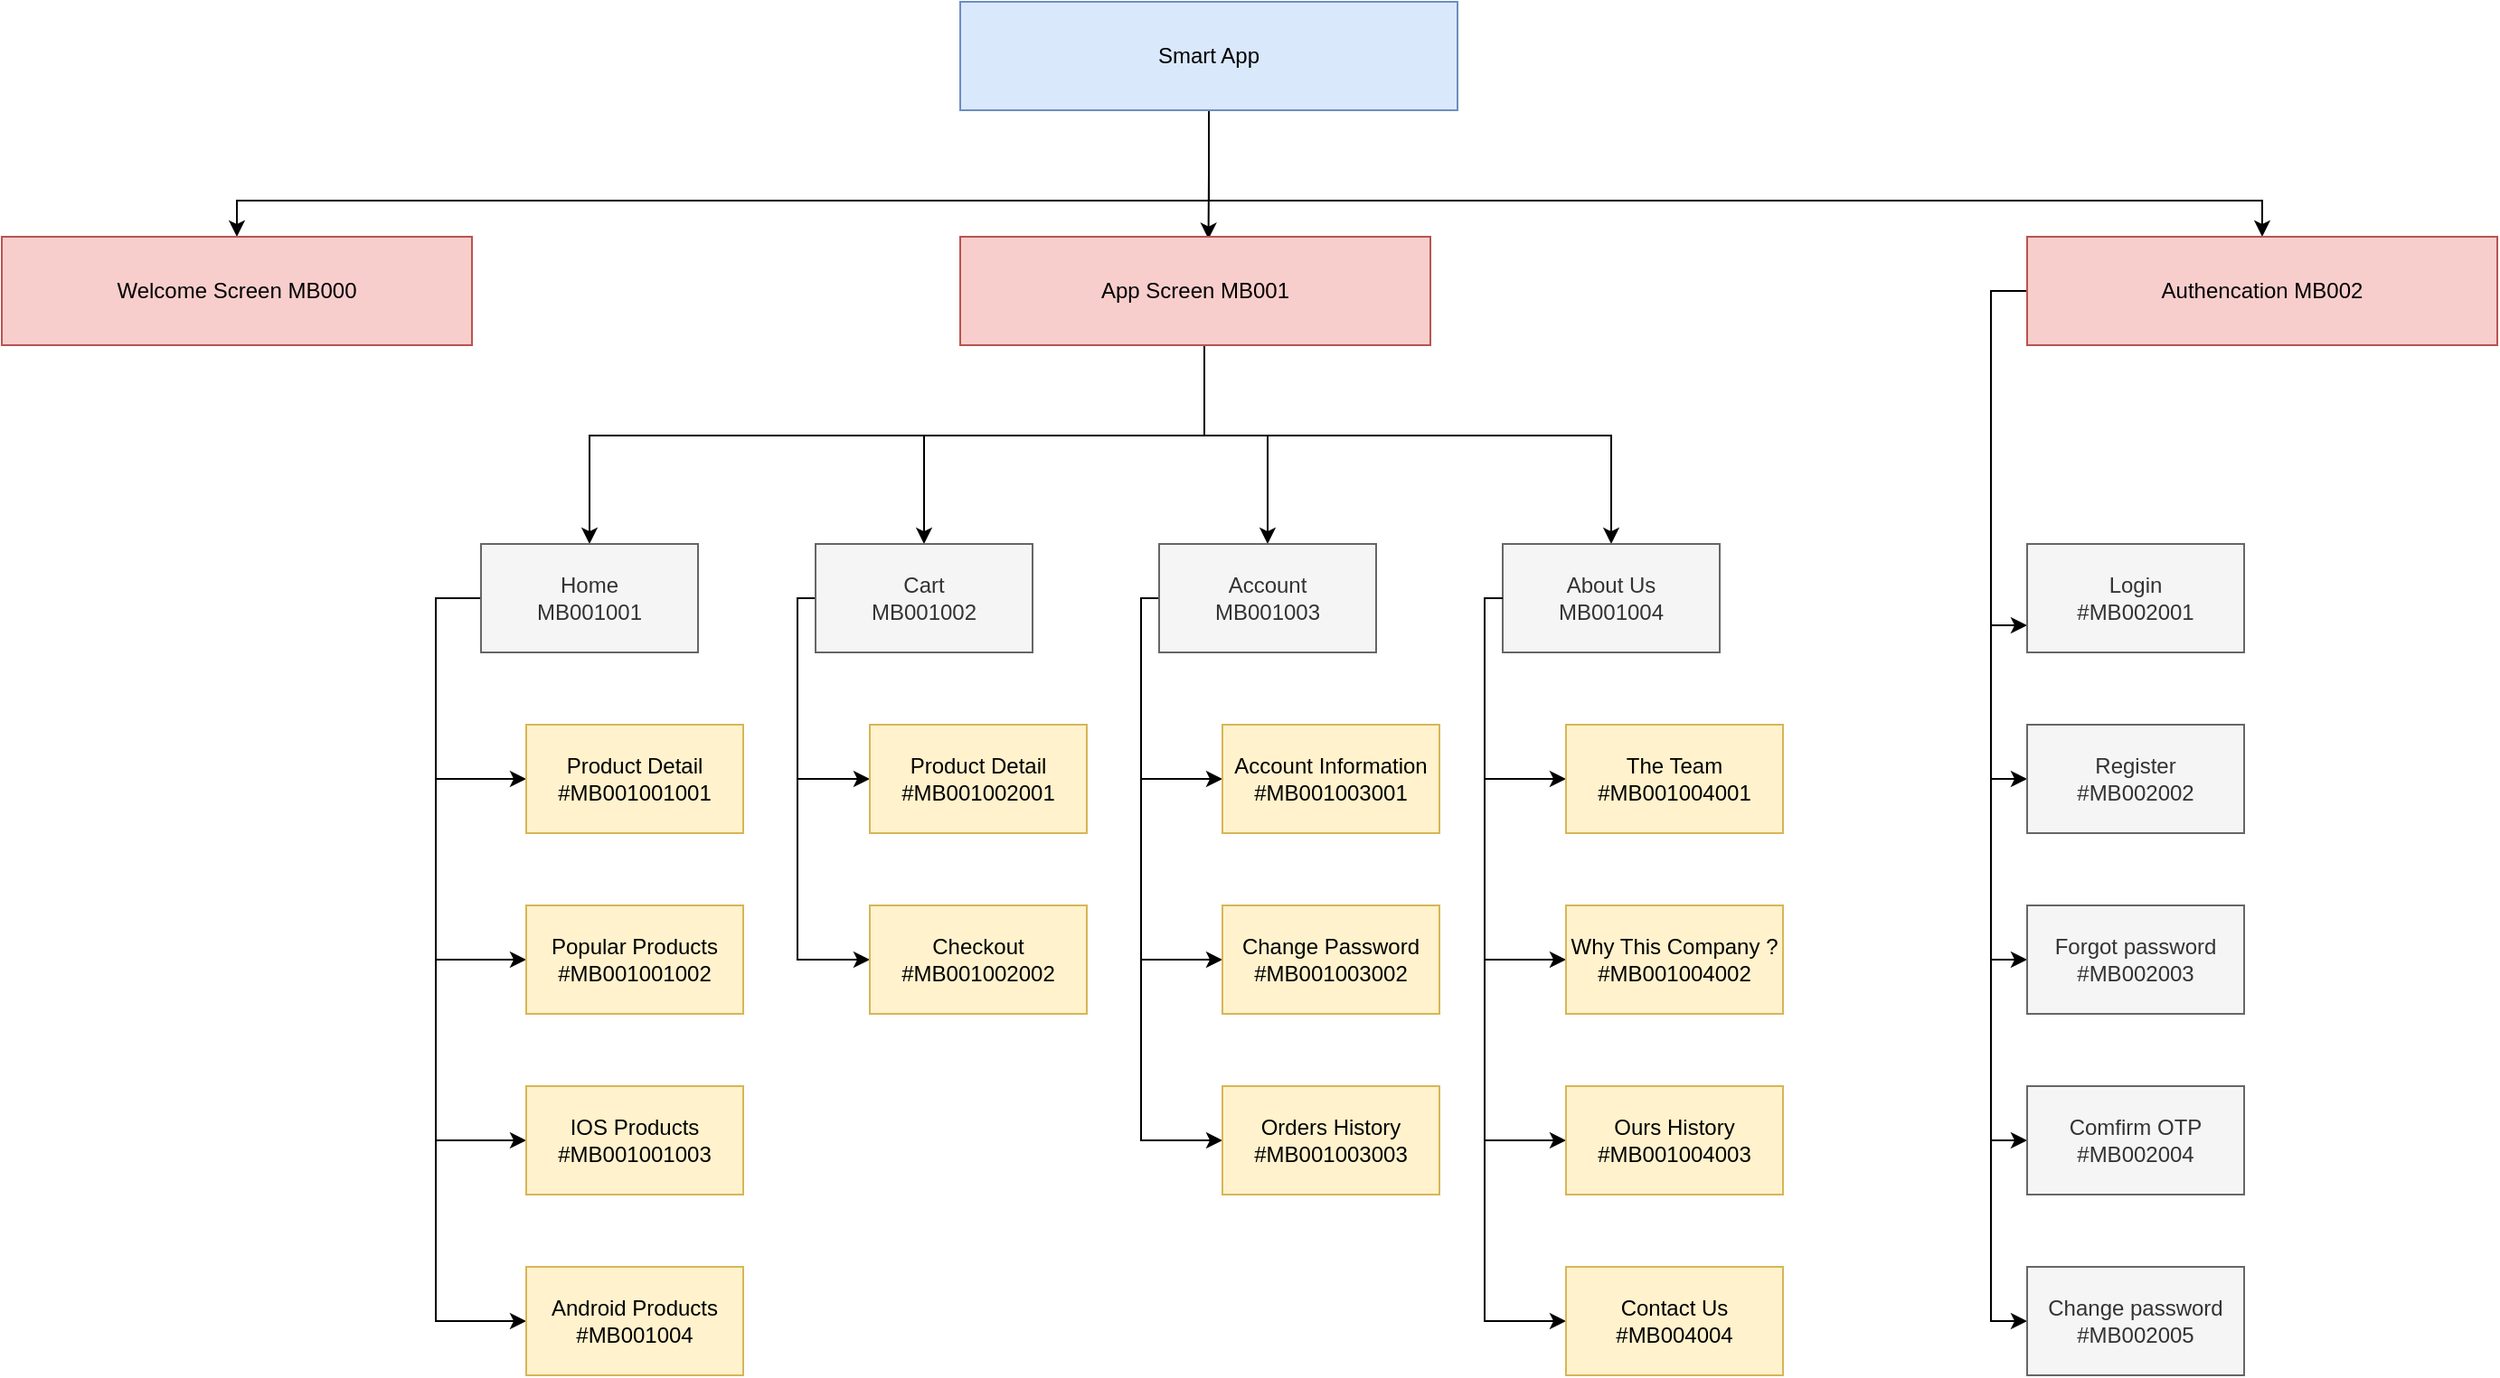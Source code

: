 <mxfile version="14.7.7" type="device" pages="5"><diagram id="uas_NFZsQ2J8KbfL5s1r" name="Customer"><mxGraphModel dx="1019" dy="555" grid="1" gridSize="10" guides="1" tooltips="1" connect="1" arrows="1" fold="1" page="1" pageScale="1" pageWidth="827" pageHeight="1169" math="0" shadow="0"><root><mxCell id="0"/><mxCell id="1" parent="0"/><mxCell id="-XQF1AU-pQJFa2O_mI9E-2" style="edgeStyle=orthogonalEdgeStyle;rounded=0;orthogonalLoop=1;jettySize=auto;html=1;entryX=0.5;entryY=0;entryDx=0;entryDy=0;" parent="1" source="-XQF1AU-pQJFa2O_mI9E-5" target="-XQF1AU-pQJFa2O_mI9E-6" edge="1"><mxGeometry relative="1" as="geometry"><Array as="points"><mxPoint x="707" y="120"/><mxPoint x="170" y="120"/></Array></mxGeometry></mxCell><mxCell id="-XQF1AU-pQJFa2O_mI9E-4" style="edgeStyle=orthogonalEdgeStyle;rounded=0;orthogonalLoop=1;jettySize=auto;html=1;entryX=0.5;entryY=0;entryDx=0;entryDy=0;" parent="1" source="-XQF1AU-pQJFa2O_mI9E-5" target="-XQF1AU-pQJFa2O_mI9E-47" edge="1"><mxGeometry relative="1" as="geometry"><Array as="points"><mxPoint x="707" y="120"/><mxPoint x="1290" y="120"/></Array></mxGeometry></mxCell><mxCell id="-XQF1AU-pQJFa2O_mI9E-53" style="edgeStyle=orthogonalEdgeStyle;rounded=0;orthogonalLoop=1;jettySize=auto;html=1;entryX=0.528;entryY=0.021;entryDx=0;entryDy=0;entryPerimeter=0;" parent="1" source="-XQF1AU-pQJFa2O_mI9E-5" target="-XQF1AU-pQJFa2O_mI9E-11" edge="1"><mxGeometry relative="1" as="geometry"/></mxCell><mxCell id="-XQF1AU-pQJFa2O_mI9E-5" value="Smart App" style="rounded=0;whiteSpace=wrap;html=1;fillColor=#dae8fc;strokeColor=#6c8ebf;" parent="1" vertex="1"><mxGeometry x="570" y="10" width="275" height="60" as="geometry"/></mxCell><mxCell id="-XQF1AU-pQJFa2O_mI9E-6" value="Welcome Screen MB000" style="rounded=0;whiteSpace=wrap;html=1;fillColor=#f8cecc;strokeColor=#b85450;" parent="1" vertex="1"><mxGeometry x="40" y="140" width="260" height="60" as="geometry"/></mxCell><mxCell id="-XQF1AU-pQJFa2O_mI9E-7" style="edgeStyle=orthogonalEdgeStyle;rounded=0;orthogonalLoop=1;jettySize=auto;html=1;entryX=0.5;entryY=0;entryDx=0;entryDy=0;" parent="1" source="-XQF1AU-pQJFa2O_mI9E-11" target="-XQF1AU-pQJFa2O_mI9E-16" edge="1"><mxGeometry relative="1" as="geometry"><Array as="points"><mxPoint x="705" y="250"/><mxPoint x="365" y="250"/></Array></mxGeometry></mxCell><mxCell id="-XQF1AU-pQJFa2O_mI9E-8" style="edgeStyle=orthogonalEdgeStyle;rounded=0;orthogonalLoop=1;jettySize=auto;html=1;" parent="1" source="-XQF1AU-pQJFa2O_mI9E-11" target="-XQF1AU-pQJFa2O_mI9E-19" edge="1"><mxGeometry relative="1" as="geometry"><Array as="points"><mxPoint x="705" y="250"/><mxPoint x="550" y="250"/></Array></mxGeometry></mxCell><mxCell id="-XQF1AU-pQJFa2O_mI9E-9" style="edgeStyle=orthogonalEdgeStyle;rounded=0;orthogonalLoop=1;jettySize=auto;html=1;entryX=0.5;entryY=0;entryDx=0;entryDy=0;" parent="1" source="-XQF1AU-pQJFa2O_mI9E-11" target="-XQF1AU-pQJFa2O_mI9E-29" edge="1"><mxGeometry relative="1" as="geometry"><Array as="points"><mxPoint x="705" y="250"/><mxPoint x="740" y="250"/></Array></mxGeometry></mxCell><mxCell id="-XQF1AU-pQJFa2O_mI9E-10" style="edgeStyle=orthogonalEdgeStyle;rounded=0;orthogonalLoop=1;jettySize=auto;html=1;entryX=0.5;entryY=0;entryDx=0;entryDy=0;" parent="1" source="-XQF1AU-pQJFa2O_mI9E-11" target="-XQF1AU-pQJFa2O_mI9E-34" edge="1"><mxGeometry relative="1" as="geometry"><Array as="points"><mxPoint x="705" y="250"/><mxPoint x="930" y="250"/></Array></mxGeometry></mxCell><mxCell id="-XQF1AU-pQJFa2O_mI9E-11" value="App Screen MB001" style="rounded=0;whiteSpace=wrap;html=1;fillColor=#f8cecc;strokeColor=#b85450;" parent="1" vertex="1"><mxGeometry x="570" y="140" width="260" height="60" as="geometry"/></mxCell><mxCell id="-XQF1AU-pQJFa2O_mI9E-12" style="edgeStyle=orthogonalEdgeStyle;rounded=0;orthogonalLoop=1;jettySize=auto;html=1;entryX=0;entryY=0.5;entryDx=0;entryDy=0;" parent="1" source="-XQF1AU-pQJFa2O_mI9E-16" target="-XQF1AU-pQJFa2O_mI9E-20" edge="1"><mxGeometry relative="1" as="geometry"><mxPoint x="280" y="440" as="targetPoint"/><Array as="points"><mxPoint x="280" y="340"/><mxPoint x="280" y="440"/></Array></mxGeometry></mxCell><mxCell id="-XQF1AU-pQJFa2O_mI9E-13" style="edgeStyle=orthogonalEdgeStyle;rounded=0;orthogonalLoop=1;jettySize=auto;html=1;entryX=0;entryY=0.5;entryDx=0;entryDy=0;" parent="1" source="-XQF1AU-pQJFa2O_mI9E-16" target="-XQF1AU-pQJFa2O_mI9E-23" edge="1"><mxGeometry relative="1" as="geometry"><Array as="points"><mxPoint x="280" y="340"/><mxPoint x="280" y="740"/></Array></mxGeometry></mxCell><mxCell id="-XQF1AU-pQJFa2O_mI9E-14" style="edgeStyle=orthogonalEdgeStyle;rounded=0;orthogonalLoop=1;jettySize=auto;html=1;entryX=0;entryY=0.5;entryDx=0;entryDy=0;" parent="1" source="-XQF1AU-pQJFa2O_mI9E-16" target="-XQF1AU-pQJFa2O_mI9E-24" edge="1"><mxGeometry relative="1" as="geometry"><Array as="points"><mxPoint x="280" y="340"/><mxPoint x="280" y="640"/></Array></mxGeometry></mxCell><mxCell id="-XQF1AU-pQJFa2O_mI9E-15" style="edgeStyle=orthogonalEdgeStyle;rounded=0;orthogonalLoop=1;jettySize=auto;html=1;entryX=0;entryY=0.5;entryDx=0;entryDy=0;" parent="1" source="-XQF1AU-pQJFa2O_mI9E-16" target="-XQF1AU-pQJFa2O_mI9E-22" edge="1"><mxGeometry relative="1" as="geometry"><Array as="points"><mxPoint x="280" y="340"/><mxPoint x="280" y="540"/></Array></mxGeometry></mxCell><mxCell id="-XQF1AU-pQJFa2O_mI9E-16" value="Home&lt;br&gt;MB001001" style="rounded=0;whiteSpace=wrap;html=1;fillColor=#f5f5f5;strokeColor=#666666;fontColor=#333333;" parent="1" vertex="1"><mxGeometry x="305" y="310" width="120" height="60" as="geometry"/></mxCell><mxCell id="-XQF1AU-pQJFa2O_mI9E-17" style="edgeStyle=orthogonalEdgeStyle;rounded=0;orthogonalLoop=1;jettySize=auto;html=1;entryX=0;entryY=0.5;entryDx=0;entryDy=0;" parent="1" source="-XQF1AU-pQJFa2O_mI9E-19" target="-XQF1AU-pQJFa2O_mI9E-21" edge="1"><mxGeometry relative="1" as="geometry"><Array as="points"><mxPoint x="480" y="340"/><mxPoint x="480" y="440"/></Array></mxGeometry></mxCell><mxCell id="-XQF1AU-pQJFa2O_mI9E-18" style="edgeStyle=orthogonalEdgeStyle;rounded=0;orthogonalLoop=1;jettySize=auto;html=1;entryX=0;entryY=0.5;entryDx=0;entryDy=0;" parent="1" source="-XQF1AU-pQJFa2O_mI9E-19" target="-XQF1AU-pQJFa2O_mI9E-25" edge="1"><mxGeometry relative="1" as="geometry"><Array as="points"><mxPoint x="480" y="340"/><mxPoint x="480" y="540"/></Array></mxGeometry></mxCell><mxCell id="-XQF1AU-pQJFa2O_mI9E-19" value="Cart&lt;br&gt;MB001002" style="rounded=0;whiteSpace=wrap;html=1;fillColor=#f5f5f5;strokeColor=#666666;fontColor=#333333;" parent="1" vertex="1"><mxGeometry x="490" y="310" width="120" height="60" as="geometry"/></mxCell><mxCell id="-XQF1AU-pQJFa2O_mI9E-20" value="Product Detail #MB001001001" style="rounded=0;whiteSpace=wrap;html=1;fillColor=#fff2cc;strokeColor=#d6b656;" parent="1" vertex="1"><mxGeometry x="330" y="410" width="120" height="60" as="geometry"/></mxCell><mxCell id="-XQF1AU-pQJFa2O_mI9E-21" value="Product Detail #MB001002001" style="rounded=0;whiteSpace=wrap;html=1;fillColor=#fff2cc;strokeColor=#d6b656;" parent="1" vertex="1"><mxGeometry x="520" y="410" width="120" height="60" as="geometry"/></mxCell><mxCell id="-XQF1AU-pQJFa2O_mI9E-22" value="Popular Products #MB001001002" style="rounded=0;whiteSpace=wrap;html=1;fillColor=#fff2cc;strokeColor=#d6b656;" parent="1" vertex="1"><mxGeometry x="330" y="510" width="120" height="60" as="geometry"/></mxCell><mxCell id="-XQF1AU-pQJFa2O_mI9E-23" value="Android Products #MB001004" style="rounded=0;whiteSpace=wrap;html=1;fillColor=#fff2cc;strokeColor=#d6b656;" parent="1" vertex="1"><mxGeometry x="330" y="710" width="120" height="60" as="geometry"/></mxCell><mxCell id="-XQF1AU-pQJFa2O_mI9E-24" value="IOS Products #MB001001003" style="rounded=0;whiteSpace=wrap;html=1;fillColor=#fff2cc;strokeColor=#d6b656;" parent="1" vertex="1"><mxGeometry x="330" y="610" width="120" height="60" as="geometry"/></mxCell><mxCell id="-XQF1AU-pQJFa2O_mI9E-25" value="Checkout #MB001002002" style="rounded=0;whiteSpace=wrap;html=1;fillColor=#fff2cc;strokeColor=#d6b656;" parent="1" vertex="1"><mxGeometry x="520" y="510" width="120" height="60" as="geometry"/></mxCell><mxCell id="-XQF1AU-pQJFa2O_mI9E-26" style="edgeStyle=orthogonalEdgeStyle;rounded=0;orthogonalLoop=1;jettySize=auto;html=1;entryX=0;entryY=0.5;entryDx=0;entryDy=0;" parent="1" source="-XQF1AU-pQJFa2O_mI9E-29" target="-XQF1AU-pQJFa2O_mI9E-30" edge="1"><mxGeometry relative="1" as="geometry"><Array as="points"><mxPoint x="670" y="340"/><mxPoint x="670" y="440"/></Array></mxGeometry></mxCell><mxCell id="-XQF1AU-pQJFa2O_mI9E-27" style="edgeStyle=orthogonalEdgeStyle;rounded=0;orthogonalLoop=1;jettySize=auto;html=1;entryX=0;entryY=0.5;entryDx=0;entryDy=0;" parent="1" source="-XQF1AU-pQJFa2O_mI9E-29" target="-XQF1AU-pQJFa2O_mI9E-31" edge="1"><mxGeometry relative="1" as="geometry"><Array as="points"><mxPoint x="670" y="340"/><mxPoint x="670" y="540"/></Array></mxGeometry></mxCell><mxCell id="-XQF1AU-pQJFa2O_mI9E-28" style="edgeStyle=orthogonalEdgeStyle;rounded=0;orthogonalLoop=1;jettySize=auto;html=1;entryX=0;entryY=0.5;entryDx=0;entryDy=0;" parent="1" source="-XQF1AU-pQJFa2O_mI9E-29" target="-XQF1AU-pQJFa2O_mI9E-32" edge="1"><mxGeometry relative="1" as="geometry"><Array as="points"><mxPoint x="670" y="340"/><mxPoint x="670" y="640"/></Array></mxGeometry></mxCell><mxCell id="-XQF1AU-pQJFa2O_mI9E-29" value="Account&lt;br&gt;MB001003" style="rounded=0;whiteSpace=wrap;html=1;fillColor=#f5f5f5;strokeColor=#666666;fontColor=#333333;" parent="1" vertex="1"><mxGeometry x="680" y="310" width="120" height="60" as="geometry"/></mxCell><mxCell id="-XQF1AU-pQJFa2O_mI9E-30" value="Account Information #MB001003001" style="rounded=0;whiteSpace=wrap;html=1;fillColor=#fff2cc;strokeColor=#d6b656;" parent="1" vertex="1"><mxGeometry x="715" y="410" width="120" height="60" as="geometry"/></mxCell><mxCell id="-XQF1AU-pQJFa2O_mI9E-31" value="Change Password #MB001003002" style="rounded=0;whiteSpace=wrap;html=1;fillColor=#fff2cc;strokeColor=#d6b656;" parent="1" vertex="1"><mxGeometry x="715" y="510" width="120" height="60" as="geometry"/></mxCell><mxCell id="-XQF1AU-pQJFa2O_mI9E-32" value="Orders History #MB001003003" style="rounded=0;whiteSpace=wrap;html=1;fillColor=#fff2cc;strokeColor=#d6b656;" parent="1" vertex="1"><mxGeometry x="715" y="610" width="120" height="60" as="geometry"/></mxCell><mxCell id="-XQF1AU-pQJFa2O_mI9E-33" style="edgeStyle=orthogonalEdgeStyle;rounded=0;orthogonalLoop=1;jettySize=auto;html=1;entryX=0;entryY=0.5;entryDx=0;entryDy=0;" parent="1" source="-XQF1AU-pQJFa2O_mI9E-34" target="-XQF1AU-pQJFa2O_mI9E-41" edge="1"><mxGeometry relative="1" as="geometry"><mxPoint x="860" y="740" as="targetPoint"/><Array as="points"><mxPoint x="860" y="340"/><mxPoint x="860" y="740"/></Array></mxGeometry></mxCell><mxCell id="-XQF1AU-pQJFa2O_mI9E-34" value="About Us&lt;br&gt;MB001004" style="rounded=0;whiteSpace=wrap;html=1;fillColor=#f5f5f5;strokeColor=#666666;fontColor=#333333;" parent="1" vertex="1"><mxGeometry x="870" y="310" width="120" height="60" as="geometry"/></mxCell><mxCell id="-XQF1AU-pQJFa2O_mI9E-35" style="edgeStyle=orthogonalEdgeStyle;rounded=0;orthogonalLoop=1;jettySize=auto;html=1;entryX=0;entryY=0.5;entryDx=0;entryDy=0;" parent="1" target="-XQF1AU-pQJFa2O_mI9E-38" edge="1"><mxGeometry relative="1" as="geometry"><Array as="points"><mxPoint x="860" y="340"/><mxPoint x="860" y="440"/></Array><mxPoint x="870.0" y="340" as="sourcePoint"/></mxGeometry></mxCell><mxCell id="-XQF1AU-pQJFa2O_mI9E-36" style="edgeStyle=orthogonalEdgeStyle;rounded=0;orthogonalLoop=1;jettySize=auto;html=1;entryX=0;entryY=0.5;entryDx=0;entryDy=0;" parent="1" target="-XQF1AU-pQJFa2O_mI9E-39" edge="1"><mxGeometry relative="1" as="geometry"><Array as="points"><mxPoint x="860" y="340"/><mxPoint x="860" y="540"/></Array><mxPoint x="870.0" y="340" as="sourcePoint"/></mxGeometry></mxCell><mxCell id="-XQF1AU-pQJFa2O_mI9E-37" style="edgeStyle=orthogonalEdgeStyle;rounded=0;orthogonalLoop=1;jettySize=auto;html=1;entryX=0;entryY=0.5;entryDx=0;entryDy=0;" parent="1" target="-XQF1AU-pQJFa2O_mI9E-40" edge="1"><mxGeometry relative="1" as="geometry"><Array as="points"><mxPoint x="860" y="340"/><mxPoint x="860" y="640"/></Array><mxPoint x="870.0" y="340" as="sourcePoint"/></mxGeometry></mxCell><mxCell id="-XQF1AU-pQJFa2O_mI9E-38" value="The Team #MB001004001" style="rounded=0;whiteSpace=wrap;html=1;fillColor=#fff2cc;strokeColor=#d6b656;" parent="1" vertex="1"><mxGeometry x="905" y="410" width="120" height="60" as="geometry"/></mxCell><mxCell id="-XQF1AU-pQJFa2O_mI9E-39" value="Why This Company ? #MB001004002" style="rounded=0;whiteSpace=wrap;html=1;fillColor=#fff2cc;strokeColor=#d6b656;" parent="1" vertex="1"><mxGeometry x="905" y="510" width="120" height="60" as="geometry"/></mxCell><mxCell id="-XQF1AU-pQJFa2O_mI9E-40" value="Ours History #MB001004003" style="rounded=0;whiteSpace=wrap;html=1;strokeColor=#D6B656;fillColor=#FFF2CC;" parent="1" vertex="1"><mxGeometry x="905" y="610" width="120" height="60" as="geometry"/></mxCell><mxCell id="-XQF1AU-pQJFa2O_mI9E-41" value="Contact Us #MB004004" style="rounded=0;whiteSpace=wrap;html=1;strokeColor=#D6B656;fillColor=#FFF2CC;" parent="1" vertex="1"><mxGeometry x="905" y="710" width="120" height="60" as="geometry"/></mxCell><mxCell id="-XQF1AU-pQJFa2O_mI9E-42" style="edgeStyle=orthogonalEdgeStyle;rounded=0;orthogonalLoop=1;jettySize=auto;html=1;entryX=0;entryY=0.75;entryDx=0;entryDy=0;" parent="1" source="-XQF1AU-pQJFa2O_mI9E-47" target="-XQF1AU-pQJFa2O_mI9E-48" edge="1"><mxGeometry relative="1" as="geometry"><Array as="points"><mxPoint x="1140" y="355"/></Array></mxGeometry></mxCell><mxCell id="-XQF1AU-pQJFa2O_mI9E-43" style="edgeStyle=orthogonalEdgeStyle;rounded=0;orthogonalLoop=1;jettySize=auto;html=1;entryX=0;entryY=0.5;entryDx=0;entryDy=0;" parent="1" source="-XQF1AU-pQJFa2O_mI9E-47" target="-XQF1AU-pQJFa2O_mI9E-49" edge="1"><mxGeometry relative="1" as="geometry"><Array as="points"><mxPoint x="1140" y="170"/><mxPoint x="1140" y="440"/></Array></mxGeometry></mxCell><mxCell id="-XQF1AU-pQJFa2O_mI9E-44" style="edgeStyle=orthogonalEdgeStyle;rounded=0;orthogonalLoop=1;jettySize=auto;html=1;entryX=0;entryY=0.5;entryDx=0;entryDy=0;" parent="1" source="-XQF1AU-pQJFa2O_mI9E-47" target="-XQF1AU-pQJFa2O_mI9E-50" edge="1"><mxGeometry relative="1" as="geometry"><Array as="points"><mxPoint x="1140" y="170"/><mxPoint x="1140" y="540"/></Array></mxGeometry></mxCell><mxCell id="-XQF1AU-pQJFa2O_mI9E-45" style="edgeStyle=orthogonalEdgeStyle;rounded=0;orthogonalLoop=1;jettySize=auto;html=1;entryX=0;entryY=0.5;entryDx=0;entryDy=0;" parent="1" source="-XQF1AU-pQJFa2O_mI9E-47" target="-XQF1AU-pQJFa2O_mI9E-52" edge="1"><mxGeometry relative="1" as="geometry"><Array as="points"><mxPoint x="1140" y="170"/><mxPoint x="1140" y="640"/></Array></mxGeometry></mxCell><mxCell id="-XQF1AU-pQJFa2O_mI9E-46" style="edgeStyle=orthogonalEdgeStyle;rounded=0;orthogonalLoop=1;jettySize=auto;html=1;entryX=0;entryY=0.5;entryDx=0;entryDy=0;" parent="1" source="-XQF1AU-pQJFa2O_mI9E-47" target="-XQF1AU-pQJFa2O_mI9E-51" edge="1"><mxGeometry relative="1" as="geometry"><Array as="points"><mxPoint x="1140" y="170"/><mxPoint x="1140" y="740"/></Array></mxGeometry></mxCell><mxCell id="-XQF1AU-pQJFa2O_mI9E-47" value="Authencation MB002" style="rounded=0;whiteSpace=wrap;html=1;fillColor=#f8cecc;strokeColor=#b85450;" parent="1" vertex="1"><mxGeometry x="1160" y="140" width="260" height="60" as="geometry"/></mxCell><mxCell id="-XQF1AU-pQJFa2O_mI9E-48" value="Login&lt;br&gt;#MB002001" style="rounded=0;whiteSpace=wrap;html=1;fillColor=#f5f5f5;strokeColor=#666666;fontColor=#333333;" parent="1" vertex="1"><mxGeometry x="1160" y="310" width="120" height="60" as="geometry"/></mxCell><mxCell id="-XQF1AU-pQJFa2O_mI9E-49" value="Register&lt;br&gt;#MB002002" style="rounded=0;whiteSpace=wrap;html=1;fillColor=#f5f5f5;strokeColor=#666666;fontColor=#333333;" parent="1" vertex="1"><mxGeometry x="1160" y="410" width="120" height="60" as="geometry"/></mxCell><mxCell id="-XQF1AU-pQJFa2O_mI9E-50" value="Forgot password&lt;br&gt;#MB002003" style="rounded=0;whiteSpace=wrap;html=1;fillColor=#f5f5f5;strokeColor=#666666;fontColor=#333333;" parent="1" vertex="1"><mxGeometry x="1160" y="510" width="120" height="60" as="geometry"/></mxCell><mxCell id="-XQF1AU-pQJFa2O_mI9E-51" value="Change password&lt;br&gt;#MB002005" style="rounded=0;whiteSpace=wrap;html=1;fillColor=#f5f5f5;strokeColor=#666666;fontColor=#333333;" parent="1" vertex="1"><mxGeometry x="1160" y="710" width="120" height="60" as="geometry"/></mxCell><mxCell id="-XQF1AU-pQJFa2O_mI9E-52" value="Comfirm OTP&lt;br&gt;#MB002004" style="rounded=0;whiteSpace=wrap;html=1;fillColor=#f5f5f5;strokeColor=#666666;fontColor=#333333;" parent="1" vertex="1"><mxGeometry x="1160" y="610" width="120" height="60" as="geometry"/></mxCell></root></mxGraphModel></diagram><diagram id="tnd7yBpy1bFAFvOAP3dJ" name="Seller"><mxGraphModel dx="1019" dy="555" grid="1" gridSize="10" guides="1" tooltips="1" connect="1" arrows="1" fold="1" page="1" pageScale="1" pageWidth="827" pageHeight="1169" math="0" shadow="0"><root><mxCell id="hHRqAe0PWo-OlaeMILZw-0"/><mxCell id="hHRqAe0PWo-OlaeMILZw-1" parent="hHRqAe0PWo-OlaeMILZw-0"/><mxCell id="5iPC6nn1Ihnddn2NYLGw-0" style="edgeStyle=orthogonalEdgeStyle;rounded=0;orthogonalLoop=1;jettySize=auto;html=1;entryX=0.5;entryY=0;entryDx=0;entryDy=0;" parent="hHRqAe0PWo-OlaeMILZw-1" source="5iPC6nn1Ihnddn2NYLGw-3" target="5iPC6nn1Ihnddn2NYLGw-4" edge="1"><mxGeometry relative="1" as="geometry"><Array as="points"><mxPoint x="707" y="120"/><mxPoint x="170" y="120"/></Array></mxGeometry></mxCell><mxCell id="5iPC6nn1Ihnddn2NYLGw-1" style="edgeStyle=orthogonalEdgeStyle;rounded=0;orthogonalLoop=1;jettySize=auto;html=1;entryX=0.5;entryY=0;entryDx=0;entryDy=0;" parent="hHRqAe0PWo-OlaeMILZw-1" source="5iPC6nn1Ihnddn2NYLGw-3" target="5iPC6nn1Ihnddn2NYLGw-45" edge="1"><mxGeometry relative="1" as="geometry"><Array as="points"><mxPoint x="707" y="120"/><mxPoint x="1290" y="120"/></Array></mxGeometry></mxCell><mxCell id="5iPC6nn1Ihnddn2NYLGw-2" style="edgeStyle=orthogonalEdgeStyle;rounded=0;orthogonalLoop=1;jettySize=auto;html=1;entryX=0.528;entryY=0.021;entryDx=0;entryDy=0;entryPerimeter=0;" parent="hHRqAe0PWo-OlaeMILZw-1" source="5iPC6nn1Ihnddn2NYLGw-3" target="5iPC6nn1Ihnddn2NYLGw-9" edge="1"><mxGeometry relative="1" as="geometry"/></mxCell><mxCell id="5iPC6nn1Ihnddn2NYLGw-3" value="Smart App" style="rounded=0;whiteSpace=wrap;html=1;fillColor=#dae8fc;strokeColor=#6c8ebf;" parent="hHRqAe0PWo-OlaeMILZw-1" vertex="1"><mxGeometry x="570" y="10" width="275" height="60" as="geometry"/></mxCell><mxCell id="5iPC6nn1Ihnddn2NYLGw-4" value="Welcome Screen MB000" style="rounded=0;whiteSpace=wrap;html=1;fillColor=#f8cecc;strokeColor=#b85450;" parent="hHRqAe0PWo-OlaeMILZw-1" vertex="1"><mxGeometry x="40" y="140" width="260" height="60" as="geometry"/></mxCell><mxCell id="5iPC6nn1Ihnddn2NYLGw-5" style="edgeStyle=orthogonalEdgeStyle;rounded=0;orthogonalLoop=1;jettySize=auto;html=1;entryX=0.5;entryY=0;entryDx=0;entryDy=0;" parent="hHRqAe0PWo-OlaeMILZw-1" source="5iPC6nn1Ihnddn2NYLGw-9" target="5iPC6nn1Ihnddn2NYLGw-14" edge="1"><mxGeometry relative="1" as="geometry"><Array as="points"><mxPoint x="705" y="250"/><mxPoint x="365" y="250"/></Array></mxGeometry></mxCell><mxCell id="5iPC6nn1Ihnddn2NYLGw-6" style="edgeStyle=orthogonalEdgeStyle;rounded=0;orthogonalLoop=1;jettySize=auto;html=1;" parent="hHRqAe0PWo-OlaeMILZw-1" source="5iPC6nn1Ihnddn2NYLGw-9" target="5iPC6nn1Ihnddn2NYLGw-17" edge="1"><mxGeometry relative="1" as="geometry"><Array as="points"><mxPoint x="705" y="250"/><mxPoint x="550" y="250"/></Array></mxGeometry></mxCell><mxCell id="5iPC6nn1Ihnddn2NYLGw-7" style="edgeStyle=orthogonalEdgeStyle;rounded=0;orthogonalLoop=1;jettySize=auto;html=1;entryX=0.5;entryY=0;entryDx=0;entryDy=0;" parent="hHRqAe0PWo-OlaeMILZw-1" source="5iPC6nn1Ihnddn2NYLGw-9" target="5iPC6nn1Ihnddn2NYLGw-27" edge="1"><mxGeometry relative="1" as="geometry"><Array as="points"><mxPoint x="705" y="250"/><mxPoint x="745" y="250"/></Array></mxGeometry></mxCell><mxCell id="5iPC6nn1Ihnddn2NYLGw-8" style="edgeStyle=orthogonalEdgeStyle;rounded=0;orthogonalLoop=1;jettySize=auto;html=1;entryX=0.5;entryY=0;entryDx=0;entryDy=0;" parent="hHRqAe0PWo-OlaeMILZw-1" source="5iPC6nn1Ihnddn2NYLGw-9" target="5iPC6nn1Ihnddn2NYLGw-32" edge="1"><mxGeometry relative="1" as="geometry"><Array as="points"><mxPoint x="705" y="250"/><mxPoint x="930" y="250"/></Array></mxGeometry></mxCell><mxCell id="5iPC6nn1Ihnddn2NYLGw-9" value="App Screen MB001" style="rounded=0;whiteSpace=wrap;html=1;fillColor=#f8cecc;strokeColor=#b85450;" parent="hHRqAe0PWo-OlaeMILZw-1" vertex="1"><mxGeometry x="570" y="140" width="260" height="60" as="geometry"/></mxCell><mxCell id="5iPC6nn1Ihnddn2NYLGw-10" style="edgeStyle=orthogonalEdgeStyle;rounded=0;orthogonalLoop=1;jettySize=auto;html=1;entryX=0;entryY=0.5;entryDx=0;entryDy=0;" parent="hHRqAe0PWo-OlaeMILZw-1" source="5iPC6nn1Ihnddn2NYLGw-14" target="5iPC6nn1Ihnddn2NYLGw-18" edge="1"><mxGeometry relative="1" as="geometry"><mxPoint x="280" y="440" as="targetPoint"/><Array as="points"><mxPoint x="280" y="340"/><mxPoint x="280" y="440"/></Array></mxGeometry></mxCell><mxCell id="5iPC6nn1Ihnddn2NYLGw-12" style="edgeStyle=orthogonalEdgeStyle;rounded=0;orthogonalLoop=1;jettySize=auto;html=1;entryX=0;entryY=0.5;entryDx=0;entryDy=0;" parent="hHRqAe0PWo-OlaeMILZw-1" source="5iPC6nn1Ihnddn2NYLGw-14" target="5iPC6nn1Ihnddn2NYLGw-22" edge="1"><mxGeometry relative="1" as="geometry"><Array as="points"><mxPoint x="280" y="340"/><mxPoint x="280" y="640"/></Array></mxGeometry></mxCell><mxCell id="5iPC6nn1Ihnddn2NYLGw-13" style="edgeStyle=orthogonalEdgeStyle;rounded=0;orthogonalLoop=1;jettySize=auto;html=1;entryX=0;entryY=0.5;entryDx=0;entryDy=0;" parent="hHRqAe0PWo-OlaeMILZw-1" source="5iPC6nn1Ihnddn2NYLGw-14" target="5iPC6nn1Ihnddn2NYLGw-20" edge="1"><mxGeometry relative="1" as="geometry"><Array as="points"><mxPoint x="280" y="340"/><mxPoint x="280" y="540"/></Array></mxGeometry></mxCell><mxCell id="5iPC6nn1Ihnddn2NYLGw-14" value="Stock Management&lt;br&gt;MB001001" style="rounded=0;whiteSpace=wrap;html=1;fillColor=#f5f5f5;strokeColor=#666666;fontColor=#333333;" parent="hHRqAe0PWo-OlaeMILZw-1" vertex="1"><mxGeometry x="305" y="310" width="120" height="60" as="geometry"/></mxCell><mxCell id="5iPC6nn1Ihnddn2NYLGw-15" style="edgeStyle=orthogonalEdgeStyle;rounded=0;orthogonalLoop=1;jettySize=auto;html=1;entryX=0;entryY=0.5;entryDx=0;entryDy=0;" parent="hHRqAe0PWo-OlaeMILZw-1" source="5iPC6nn1Ihnddn2NYLGw-17" target="5iPC6nn1Ihnddn2NYLGw-19" edge="1"><mxGeometry relative="1" as="geometry"><Array as="points"><mxPoint x="480" y="340"/><mxPoint x="480" y="440"/></Array></mxGeometry></mxCell><mxCell id="5iPC6nn1Ihnddn2NYLGw-16" style="edgeStyle=orthogonalEdgeStyle;rounded=0;orthogonalLoop=1;jettySize=auto;html=1;entryX=0;entryY=0.5;entryDx=0;entryDy=0;" parent="hHRqAe0PWo-OlaeMILZw-1" source="5iPC6nn1Ihnddn2NYLGw-17" target="5iPC6nn1Ihnddn2NYLGw-23" edge="1"><mxGeometry relative="1" as="geometry"><Array as="points"><mxPoint x="480" y="340"/><mxPoint x="480" y="540"/></Array></mxGeometry></mxCell><mxCell id="5iPC6nn1Ihnddn2NYLGw-17" value="Consulting Management&lt;br&gt;MB001002" style="rounded=0;whiteSpace=wrap;html=1;fillColor=#f5f5f5;strokeColor=#666666;fontColor=#333333;" parent="hHRqAe0PWo-OlaeMILZw-1" vertex="1"><mxGeometry x="490" y="310" width="120" height="60" as="geometry"/></mxCell><mxCell id="5iPC6nn1Ihnddn2NYLGw-18" value="Update Repository #MB001001001" style="rounded=0;whiteSpace=wrap;html=1;fillColor=#fff2cc;strokeColor=#d6b656;" parent="hHRqAe0PWo-OlaeMILZw-1" vertex="1"><mxGeometry x="330" y="410" width="120" height="60" as="geometry"/></mxCell><mxCell id="5iPC6nn1Ihnddn2NYLGw-19" value="Consulting Detail #MB001002001" style="rounded=0;whiteSpace=wrap;html=1;fillColor=#fff2cc;strokeColor=#d6b656;" parent="hHRqAe0PWo-OlaeMILZw-1" vertex="1"><mxGeometry x="520" y="410" width="120" height="60" as="geometry"/></mxCell><mxCell id="5iPC6nn1Ihnddn2NYLGw-20" value="Search Product&amp;nbsp; #MB001001002" style="rounded=0;whiteSpace=wrap;html=1;fillColor=#fff2cc;strokeColor=#d6b656;" parent="hHRqAe0PWo-OlaeMILZw-1" vertex="1"><mxGeometry x="330" y="510" width="120" height="60" as="geometry"/></mxCell><mxCell id="5iPC6nn1Ihnddn2NYLGw-22" value="Product Detail #MB001001003" style="rounded=0;whiteSpace=wrap;html=1;fillColor=#fff2cc;strokeColor=#d6b656;" parent="hHRqAe0PWo-OlaeMILZw-1" vertex="1"><mxGeometry x="330" y="610" width="120" height="60" as="geometry"/></mxCell><mxCell id="5iPC6nn1Ihnddn2NYLGw-23" value="Handle Consulting #MB001002002" style="rounded=0;whiteSpace=wrap;html=1;fillColor=#fff2cc;strokeColor=#d6b656;" parent="hHRqAe0PWo-OlaeMILZw-1" vertex="1"><mxGeometry x="520" y="510" width="120" height="60" as="geometry"/></mxCell><mxCell id="5iPC6nn1Ihnddn2NYLGw-24" style="edgeStyle=orthogonalEdgeStyle;rounded=0;orthogonalLoop=1;jettySize=auto;html=1;entryX=0;entryY=0.5;entryDx=0;entryDy=0;" parent="hHRqAe0PWo-OlaeMILZw-1" source="5iPC6nn1Ihnddn2NYLGw-27" target="5iPC6nn1Ihnddn2NYLGw-28" edge="1"><mxGeometry relative="1" as="geometry"><Array as="points"><mxPoint x="670" y="340"/><mxPoint x="670" y="440"/></Array></mxGeometry></mxCell><mxCell id="5iPC6nn1Ihnddn2NYLGw-25" style="edgeStyle=orthogonalEdgeStyle;rounded=0;orthogonalLoop=1;jettySize=auto;html=1;entryX=0;entryY=0.5;entryDx=0;entryDy=0;" parent="hHRqAe0PWo-OlaeMILZw-1" source="5iPC6nn1Ihnddn2NYLGw-27" target="5iPC6nn1Ihnddn2NYLGw-29" edge="1"><mxGeometry relative="1" as="geometry"><Array as="points"><mxPoint x="670" y="340"/><mxPoint x="670" y="540"/></Array></mxGeometry></mxCell><mxCell id="5iPC6nn1Ihnddn2NYLGw-27" value="Sold Product&lt;br&gt;MB001003" style="rounded=0;whiteSpace=wrap;html=1;fillColor=#f5f5f5;strokeColor=#666666;fontColor=#333333;" parent="hHRqAe0PWo-OlaeMILZw-1" vertex="1"><mxGeometry x="680" y="310" width="120" height="60" as="geometry"/></mxCell><mxCell id="5iPC6nn1Ihnddn2NYLGw-28" value="Product Detail #MB001003001" style="rounded=0;whiteSpace=wrap;html=1;fillColor=#fff2cc;strokeColor=#d6b656;" parent="hHRqAe0PWo-OlaeMILZw-1" vertex="1"><mxGeometry x="715" y="410" width="120" height="60" as="geometry"/></mxCell><mxCell id="5iPC6nn1Ihnddn2NYLGw-29" value="Search Sold Product #MB001003002" style="rounded=0;whiteSpace=wrap;html=1;fillColor=#fff2cc;strokeColor=#d6b656;" parent="hHRqAe0PWo-OlaeMILZw-1" vertex="1"><mxGeometry x="715" y="510" width="120" height="60" as="geometry"/></mxCell><mxCell id="5iPC6nn1Ihnddn2NYLGw-32" value="Order List&lt;br&gt;MB001004" style="rounded=0;whiteSpace=wrap;html=1;fillColor=#f5f5f5;strokeColor=#666666;fontColor=#333333;" parent="hHRqAe0PWo-OlaeMILZw-1" vertex="1"><mxGeometry x="870" y="310" width="120" height="60" as="geometry"/></mxCell><mxCell id="5iPC6nn1Ihnddn2NYLGw-33" style="edgeStyle=orthogonalEdgeStyle;rounded=0;orthogonalLoop=1;jettySize=auto;html=1;entryX=0;entryY=0.5;entryDx=0;entryDy=0;" parent="hHRqAe0PWo-OlaeMILZw-1" target="5iPC6nn1Ihnddn2NYLGw-36" edge="1"><mxGeometry relative="1" as="geometry"><Array as="points"><mxPoint x="860" y="340"/><mxPoint x="860" y="440"/></Array><mxPoint x="870" y="340" as="sourcePoint"/></mxGeometry></mxCell><mxCell id="5iPC6nn1Ihnddn2NYLGw-34" style="edgeStyle=orthogonalEdgeStyle;rounded=0;orthogonalLoop=1;jettySize=auto;html=1;entryX=0;entryY=0.5;entryDx=0;entryDy=0;" parent="hHRqAe0PWo-OlaeMILZw-1" target="5iPC6nn1Ihnddn2NYLGw-37" edge="1"><mxGeometry relative="1" as="geometry"><Array as="points"><mxPoint x="860" y="340"/><mxPoint x="860" y="540"/></Array><mxPoint x="870" y="340" as="sourcePoint"/></mxGeometry></mxCell><mxCell id="5iPC6nn1Ihnddn2NYLGw-35" style="edgeStyle=orthogonalEdgeStyle;rounded=0;orthogonalLoop=1;jettySize=auto;html=1;entryX=0;entryY=0.5;entryDx=0;entryDy=0;" parent="hHRqAe0PWo-OlaeMILZw-1" target="5iPC6nn1Ihnddn2NYLGw-38" edge="1"><mxGeometry relative="1" as="geometry"><Array as="points"><mxPoint x="860" y="340"/><mxPoint x="860" y="640"/></Array><mxPoint x="870" y="340" as="sourcePoint"/></mxGeometry></mxCell><mxCell id="5iPC6nn1Ihnddn2NYLGw-36" value="Accept Request #MB001004001" style="rounded=0;whiteSpace=wrap;html=1;fillColor=#fff2cc;strokeColor=#d6b656;" parent="hHRqAe0PWo-OlaeMILZw-1" vertex="1"><mxGeometry x="905" y="410" width="120" height="60" as="geometry"/></mxCell><mxCell id="5iPC6nn1Ihnddn2NYLGw-37" value="Cancel Request #MB001004002" style="rounded=0;whiteSpace=wrap;html=1;fillColor=#fff2cc;strokeColor=#d6b656;" parent="hHRqAe0PWo-OlaeMILZw-1" vertex="1"><mxGeometry x="905" y="510" width="120" height="60" as="geometry"/></mxCell><mxCell id="5iPC6nn1Ihnddn2NYLGw-38" value="Update Request #MB001004003" style="rounded=0;whiteSpace=wrap;html=1;strokeColor=#D6B656;fillColor=#FFF2CC;" parent="hHRqAe0PWo-OlaeMILZw-1" vertex="1"><mxGeometry x="905" y="610" width="120" height="60" as="geometry"/></mxCell><mxCell id="5iPC6nn1Ihnddn2NYLGw-40" style="edgeStyle=orthogonalEdgeStyle;rounded=0;orthogonalLoop=1;jettySize=auto;html=1;entryX=0;entryY=0.75;entryDx=0;entryDy=0;" parent="hHRqAe0PWo-OlaeMILZw-1" source="5iPC6nn1Ihnddn2NYLGw-45" target="5iPC6nn1Ihnddn2NYLGw-46" edge="1"><mxGeometry relative="1" as="geometry"><Array as="points"><mxPoint x="1140" y="355"/></Array></mxGeometry></mxCell><mxCell id="5iPC6nn1Ihnddn2NYLGw-41" style="edgeStyle=orthogonalEdgeStyle;rounded=0;orthogonalLoop=1;jettySize=auto;html=1;entryX=0;entryY=0.5;entryDx=0;entryDy=0;" parent="hHRqAe0PWo-OlaeMILZw-1" source="5iPC6nn1Ihnddn2NYLGw-45" target="5iPC6nn1Ihnddn2NYLGw-47" edge="1"><mxGeometry relative="1" as="geometry"><Array as="points"><mxPoint x="1140" y="170"/><mxPoint x="1140" y="440"/></Array></mxGeometry></mxCell><mxCell id="5iPC6nn1Ihnddn2NYLGw-42" style="edgeStyle=orthogonalEdgeStyle;rounded=0;orthogonalLoop=1;jettySize=auto;html=1;entryX=0;entryY=0.5;entryDx=0;entryDy=0;" parent="hHRqAe0PWo-OlaeMILZw-1" source="5iPC6nn1Ihnddn2NYLGw-45" target="5iPC6nn1Ihnddn2NYLGw-48" edge="1"><mxGeometry relative="1" as="geometry"><Array as="points"><mxPoint x="1140" y="170"/><mxPoint x="1140" y="540"/></Array></mxGeometry></mxCell><mxCell id="5iPC6nn1Ihnddn2NYLGw-43" style="edgeStyle=orthogonalEdgeStyle;rounded=0;orthogonalLoop=1;jettySize=auto;html=1;entryX=0;entryY=0.5;entryDx=0;entryDy=0;" parent="hHRqAe0PWo-OlaeMILZw-1" source="5iPC6nn1Ihnddn2NYLGw-45" target="5iPC6nn1Ihnddn2NYLGw-50" edge="1"><mxGeometry relative="1" as="geometry"><Array as="points"><mxPoint x="1140" y="170"/><mxPoint x="1140" y="640"/></Array></mxGeometry></mxCell><mxCell id="5iPC6nn1Ihnddn2NYLGw-44" style="edgeStyle=orthogonalEdgeStyle;rounded=0;orthogonalLoop=1;jettySize=auto;html=1;entryX=0;entryY=0.5;entryDx=0;entryDy=0;" parent="hHRqAe0PWo-OlaeMILZw-1" source="5iPC6nn1Ihnddn2NYLGw-45" target="5iPC6nn1Ihnddn2NYLGw-49" edge="1"><mxGeometry relative="1" as="geometry"><Array as="points"><mxPoint x="1140" y="170"/><mxPoint x="1140" y="740"/></Array></mxGeometry></mxCell><mxCell id="5iPC6nn1Ihnddn2NYLGw-45" value="Authencation MB002" style="rounded=0;whiteSpace=wrap;html=1;fillColor=#f8cecc;strokeColor=#b85450;" parent="hHRqAe0PWo-OlaeMILZw-1" vertex="1"><mxGeometry x="1160" y="140" width="260" height="60" as="geometry"/></mxCell><mxCell id="5iPC6nn1Ihnddn2NYLGw-46" value="Login&lt;br&gt;#MB002001" style="rounded=0;whiteSpace=wrap;html=1;fillColor=#f5f5f5;strokeColor=#666666;fontColor=#333333;" parent="hHRqAe0PWo-OlaeMILZw-1" vertex="1"><mxGeometry x="1160" y="310" width="120" height="60" as="geometry"/></mxCell><mxCell id="5iPC6nn1Ihnddn2NYLGw-47" value="Register&lt;br&gt;#MB002002" style="rounded=0;whiteSpace=wrap;html=1;fillColor=#f5f5f5;strokeColor=#666666;fontColor=#333333;" parent="hHRqAe0PWo-OlaeMILZw-1" vertex="1"><mxGeometry x="1160" y="410" width="120" height="60" as="geometry"/></mxCell><mxCell id="5iPC6nn1Ihnddn2NYLGw-48" value="Forgot password&lt;br&gt;#MB002003" style="rounded=0;whiteSpace=wrap;html=1;fillColor=#f5f5f5;strokeColor=#666666;fontColor=#333333;" parent="hHRqAe0PWo-OlaeMILZw-1" vertex="1"><mxGeometry x="1160" y="510" width="120" height="60" as="geometry"/></mxCell><mxCell id="5iPC6nn1Ihnddn2NYLGw-49" value="Change password&lt;br&gt;#MB002005" style="rounded=0;whiteSpace=wrap;html=1;fillColor=#f5f5f5;strokeColor=#666666;fontColor=#333333;" parent="hHRqAe0PWo-OlaeMILZw-1" vertex="1"><mxGeometry x="1160" y="710" width="120" height="60" as="geometry"/></mxCell><mxCell id="5iPC6nn1Ihnddn2NYLGw-50" value="Comfirm OTP&lt;br&gt;#MB002004" style="rounded=0;whiteSpace=wrap;html=1;fillColor=#f5f5f5;strokeColor=#666666;fontColor=#333333;" parent="hHRqAe0PWo-OlaeMILZw-1" vertex="1"><mxGeometry x="1160" y="610" width="120" height="60" as="geometry"/></mxCell></root></mxGraphModel></diagram><diagram id="OX1SA2wB6KdJk5SFpBd3" name="Manager"><mxGraphModel dx="1019" dy="555" grid="1" gridSize="10" guides="1" tooltips="1" connect="1" arrows="1" fold="1" page="1" pageScale="1" pageWidth="827" pageHeight="1169" math="0" shadow="0"><root><mxCell id="Cn0CcSFxLFmx7fGhJJe_-0"/><mxCell id="Cn0CcSFxLFmx7fGhJJe_-1" parent="Cn0CcSFxLFmx7fGhJJe_-0"/><mxCell id="aI63Zb55QCiJdAcGEBmZ-1" style="edgeStyle=orthogonalEdgeStyle;rounded=0;orthogonalLoop=1;jettySize=auto;html=1;entryX=0.5;entryY=0;entryDx=0;entryDy=0;" parent="Cn0CcSFxLFmx7fGhJJe_-1" source="aI63Zb55QCiJdAcGEBmZ-3" target="aI63Zb55QCiJdAcGEBmZ-39" edge="1"><mxGeometry relative="1" as="geometry"><Array as="points"><mxPoint x="707" y="120"/><mxPoint x="1290" y="120"/></Array></mxGeometry></mxCell><mxCell id="aI63Zb55QCiJdAcGEBmZ-2" style="edgeStyle=orthogonalEdgeStyle;rounded=0;orthogonalLoop=1;jettySize=auto;html=1;entryX=0.528;entryY=0.021;entryDx=0;entryDy=0;entryPerimeter=0;" parent="Cn0CcSFxLFmx7fGhJJe_-1" source="aI63Zb55QCiJdAcGEBmZ-3" target="aI63Zb55QCiJdAcGEBmZ-9" edge="1"><mxGeometry relative="1" as="geometry"/></mxCell><mxCell id="aI63Zb55QCiJdAcGEBmZ-3" value="Smart App" style="rounded=0;whiteSpace=wrap;html=1;fillColor=#dae8fc;strokeColor=#6c8ebf;" parent="Cn0CcSFxLFmx7fGhJJe_-1" vertex="1"><mxGeometry x="570" y="10" width="275" height="60" as="geometry"/></mxCell><mxCell id="aI63Zb55QCiJdAcGEBmZ-5" style="edgeStyle=orthogonalEdgeStyle;rounded=0;orthogonalLoop=1;jettySize=auto;html=1;entryX=0.5;entryY=0;entryDx=0;entryDy=0;" parent="Cn0CcSFxLFmx7fGhJJe_-1" source="aI63Zb55QCiJdAcGEBmZ-9" target="aI63Zb55QCiJdAcGEBmZ-13" edge="1"><mxGeometry relative="1" as="geometry"><Array as="points"><mxPoint x="705" y="250"/><mxPoint x="365" y="250"/></Array></mxGeometry></mxCell><mxCell id="aI63Zb55QCiJdAcGEBmZ-6" style="edgeStyle=orthogonalEdgeStyle;rounded=0;orthogonalLoop=1;jettySize=auto;html=1;" parent="Cn0CcSFxLFmx7fGhJJe_-1" source="aI63Zb55QCiJdAcGEBmZ-9" target="aI63Zb55QCiJdAcGEBmZ-16" edge="1"><mxGeometry relative="1" as="geometry"><Array as="points"><mxPoint x="705" y="250"/><mxPoint x="550" y="250"/></Array></mxGeometry></mxCell><mxCell id="aI63Zb55QCiJdAcGEBmZ-7" style="edgeStyle=orthogonalEdgeStyle;rounded=0;orthogonalLoop=1;jettySize=auto;html=1;entryX=0.5;entryY=0;entryDx=0;entryDy=0;" parent="Cn0CcSFxLFmx7fGhJJe_-1" source="aI63Zb55QCiJdAcGEBmZ-9" target="aI63Zb55QCiJdAcGEBmZ-24" edge="1"><mxGeometry relative="1" as="geometry"><Array as="points"><mxPoint x="705" y="250"/><mxPoint x="745" y="250"/></Array></mxGeometry></mxCell><mxCell id="aI63Zb55QCiJdAcGEBmZ-8" style="edgeStyle=orthogonalEdgeStyle;rounded=0;orthogonalLoop=1;jettySize=auto;html=1;entryX=0.5;entryY=0;entryDx=0;entryDy=0;" parent="Cn0CcSFxLFmx7fGhJJe_-1" source="aI63Zb55QCiJdAcGEBmZ-9" target="aI63Zb55QCiJdAcGEBmZ-27" edge="1"><mxGeometry relative="1" as="geometry"><Array as="points"><mxPoint x="705" y="250"/><mxPoint x="930" y="250"/></Array></mxGeometry></mxCell><mxCell id="aI63Zb55QCiJdAcGEBmZ-9" value="Home Page MB001" style="rounded=0;whiteSpace=wrap;html=1;fillColor=#f8cecc;strokeColor=#b85450;" parent="Cn0CcSFxLFmx7fGhJJe_-1" vertex="1"><mxGeometry x="570" y="140" width="260" height="60" as="geometry"/></mxCell><mxCell id="aI63Zb55QCiJdAcGEBmZ-10" style="edgeStyle=orthogonalEdgeStyle;rounded=0;orthogonalLoop=1;jettySize=auto;html=1;entryX=0;entryY=0.5;entryDx=0;entryDy=0;" parent="Cn0CcSFxLFmx7fGhJJe_-1" source="aI63Zb55QCiJdAcGEBmZ-13" target="aI63Zb55QCiJdAcGEBmZ-17" edge="1"><mxGeometry relative="1" as="geometry"><mxPoint x="280" y="440" as="targetPoint"/><Array as="points"><mxPoint x="280" y="340"/><mxPoint x="280" y="440"/></Array></mxGeometry></mxCell><mxCell id="aI63Zb55QCiJdAcGEBmZ-11" style="edgeStyle=orthogonalEdgeStyle;rounded=0;orthogonalLoop=1;jettySize=auto;html=1;entryX=0;entryY=0.5;entryDx=0;entryDy=0;" parent="Cn0CcSFxLFmx7fGhJJe_-1" source="aI63Zb55QCiJdAcGEBmZ-13" target="aI63Zb55QCiJdAcGEBmZ-20" edge="1"><mxGeometry relative="1" as="geometry"><Array as="points"><mxPoint x="280" y="340"/><mxPoint x="280" y="640"/></Array></mxGeometry></mxCell><mxCell id="aI63Zb55QCiJdAcGEBmZ-12" style="edgeStyle=orthogonalEdgeStyle;rounded=0;orthogonalLoop=1;jettySize=auto;html=1;entryX=0;entryY=0.5;entryDx=0;entryDy=0;" parent="Cn0CcSFxLFmx7fGhJJe_-1" source="aI63Zb55QCiJdAcGEBmZ-13" target="aI63Zb55QCiJdAcGEBmZ-19" edge="1"><mxGeometry relative="1" as="geometry"><Array as="points"><mxPoint x="280" y="340"/><mxPoint x="280" y="540"/></Array></mxGeometry></mxCell><mxCell id="aI63Zb55QCiJdAcGEBmZ-47" style="edgeStyle=orthogonalEdgeStyle;rounded=0;orthogonalLoop=1;jettySize=auto;html=1;entryX=0;entryY=0.5;entryDx=0;entryDy=0;" parent="Cn0CcSFxLFmx7fGhJJe_-1" source="aI63Zb55QCiJdAcGEBmZ-13" target="aI63Zb55QCiJdAcGEBmZ-45" edge="1"><mxGeometry relative="1" as="geometry"><Array as="points"><mxPoint x="280" y="340"/><mxPoint x="280" y="740"/></Array></mxGeometry></mxCell><mxCell id="aI63Zb55QCiJdAcGEBmZ-13" value="Product Management&lt;br&gt;MB001001" style="rounded=0;whiteSpace=wrap;html=1;fillColor=#f5f5f5;strokeColor=#666666;fontColor=#333333;" parent="Cn0CcSFxLFmx7fGhJJe_-1" vertex="1"><mxGeometry x="305" y="310" width="120" height="60" as="geometry"/></mxCell><mxCell id="aI63Zb55QCiJdAcGEBmZ-14" style="edgeStyle=orthogonalEdgeStyle;rounded=0;orthogonalLoop=1;jettySize=auto;html=1;entryX=0;entryY=0.5;entryDx=0;entryDy=0;" parent="Cn0CcSFxLFmx7fGhJJe_-1" source="aI63Zb55QCiJdAcGEBmZ-16" target="aI63Zb55QCiJdAcGEBmZ-18" edge="1"><mxGeometry relative="1" as="geometry"><Array as="points"><mxPoint x="480" y="340"/><mxPoint x="480" y="440"/></Array></mxGeometry></mxCell><mxCell id="aI63Zb55QCiJdAcGEBmZ-15" style="edgeStyle=orthogonalEdgeStyle;rounded=0;orthogonalLoop=1;jettySize=auto;html=1;entryX=0;entryY=0.5;entryDx=0;entryDy=0;" parent="Cn0CcSFxLFmx7fGhJJe_-1" source="aI63Zb55QCiJdAcGEBmZ-16" target="aI63Zb55QCiJdAcGEBmZ-21" edge="1"><mxGeometry relative="1" as="geometry"><Array as="points"><mxPoint x="480" y="340"/><mxPoint x="480" y="540"/></Array></mxGeometry></mxCell><mxCell id="aI63Zb55QCiJdAcGEBmZ-16" value="Seller Management&lt;br&gt;MB001002" style="rounded=0;whiteSpace=wrap;html=1;fillColor=#f5f5f5;strokeColor=#666666;fontColor=#333333;" parent="Cn0CcSFxLFmx7fGhJJe_-1" vertex="1"><mxGeometry x="490" y="310" width="120" height="60" as="geometry"/></mxCell><mxCell id="aI63Zb55QCiJdAcGEBmZ-17" value="Update Product #MB001001001" style="rounded=0;whiteSpace=wrap;html=1;fillColor=#fff2cc;strokeColor=#d6b656;" parent="Cn0CcSFxLFmx7fGhJJe_-1" vertex="1"><mxGeometry x="330" y="410" width="120" height="60" as="geometry"/></mxCell><mxCell id="aI63Zb55QCiJdAcGEBmZ-18" value="Seller Detail #MB001002001" style="rounded=0;whiteSpace=wrap;html=1;fillColor=#fff2cc;strokeColor=#d6b656;" parent="Cn0CcSFxLFmx7fGhJJe_-1" vertex="1"><mxGeometry x="520" y="410" width="120" height="60" as="geometry"/></mxCell><mxCell id="aI63Zb55QCiJdAcGEBmZ-19" value="Add Product&amp;nbsp; #MB001001002" style="rounded=0;whiteSpace=wrap;html=1;fillColor=#fff2cc;strokeColor=#d6b656;" parent="Cn0CcSFxLFmx7fGhJJe_-1" vertex="1"><mxGeometry x="330" y="510" width="120" height="60" as="geometry"/></mxCell><mxCell id="aI63Zb55QCiJdAcGEBmZ-20" value="Delete Product #MB001001003" style="rounded=0;whiteSpace=wrap;html=1;fillColor=#fff2cc;strokeColor=#d6b656;" parent="Cn0CcSFxLFmx7fGhJJe_-1" vertex="1"><mxGeometry x="330" y="610" width="120" height="60" as="geometry"/></mxCell><mxCell id="aI63Zb55QCiJdAcGEBmZ-21" value="Seller Schedule #MB001002002" style="rounded=0;whiteSpace=wrap;html=1;fillColor=#fff2cc;strokeColor=#d6b656;" parent="Cn0CcSFxLFmx7fGhJJe_-1" vertex="1"><mxGeometry x="520" y="510" width="120" height="60" as="geometry"/></mxCell><mxCell id="aI63Zb55QCiJdAcGEBmZ-22" style="edgeStyle=orthogonalEdgeStyle;rounded=0;orthogonalLoop=1;jettySize=auto;html=1;entryX=0;entryY=0.5;entryDx=0;entryDy=0;" parent="Cn0CcSFxLFmx7fGhJJe_-1" source="aI63Zb55QCiJdAcGEBmZ-24" target="aI63Zb55QCiJdAcGEBmZ-25" edge="1"><mxGeometry relative="1" as="geometry"><Array as="points"><mxPoint x="670" y="340"/><mxPoint x="670" y="440"/></Array></mxGeometry></mxCell><mxCell id="aI63Zb55QCiJdAcGEBmZ-23" style="edgeStyle=orthogonalEdgeStyle;rounded=0;orthogonalLoop=1;jettySize=auto;html=1;entryX=0;entryY=0.5;entryDx=0;entryDy=0;" parent="Cn0CcSFxLFmx7fGhJJe_-1" source="aI63Zb55QCiJdAcGEBmZ-24" target="aI63Zb55QCiJdAcGEBmZ-26" edge="1"><mxGeometry relative="1" as="geometry"><Array as="points"><mxPoint x="670" y="340"/><mxPoint x="670" y="540"/></Array></mxGeometry></mxCell><mxCell id="aI63Zb55QCiJdAcGEBmZ-24" value="Schedule Management&lt;br&gt;MB001003" style="rounded=0;whiteSpace=wrap;html=1;fillColor=#f5f5f5;strokeColor=#666666;fontColor=#333333;" parent="Cn0CcSFxLFmx7fGhJJe_-1" vertex="1"><mxGeometry x="680" y="310" width="120" height="60" as="geometry"/></mxCell><mxCell id="aI63Zb55QCiJdAcGEBmZ-25" value="Schedule Detail #MB001003001" style="rounded=0;whiteSpace=wrap;html=1;fillColor=#fff2cc;strokeColor=#d6b656;" parent="Cn0CcSFxLFmx7fGhJJe_-1" vertex="1"><mxGeometry x="715" y="410" width="120" height="60" as="geometry"/></mxCell><mxCell id="aI63Zb55QCiJdAcGEBmZ-26" value="Update Schedule #MB001003002" style="rounded=0;whiteSpace=wrap;html=1;fillColor=#fff2cc;strokeColor=#d6b656;" parent="Cn0CcSFxLFmx7fGhJJe_-1" vertex="1"><mxGeometry x="715" y="510" width="120" height="60" as="geometry"/></mxCell><mxCell id="aI63Zb55QCiJdAcGEBmZ-27" value="Order Management&lt;br&gt;MB001004" style="rounded=0;whiteSpace=wrap;html=1;fillColor=#f5f5f5;strokeColor=#666666;fontColor=#333333;" parent="Cn0CcSFxLFmx7fGhJJe_-1" vertex="1"><mxGeometry x="870" y="310" width="120" height="60" as="geometry"/></mxCell><mxCell id="aI63Zb55QCiJdAcGEBmZ-28" style="edgeStyle=orthogonalEdgeStyle;rounded=0;orthogonalLoop=1;jettySize=auto;html=1;entryX=0;entryY=0.5;entryDx=0;entryDy=0;" parent="Cn0CcSFxLFmx7fGhJJe_-1" target="aI63Zb55QCiJdAcGEBmZ-31" edge="1"><mxGeometry relative="1" as="geometry"><Array as="points"><mxPoint x="860" y="340"/><mxPoint x="860" y="440"/></Array><mxPoint x="870" y="340" as="sourcePoint"/></mxGeometry></mxCell><mxCell id="aI63Zb55QCiJdAcGEBmZ-29" style="edgeStyle=orthogonalEdgeStyle;rounded=0;orthogonalLoop=1;jettySize=auto;html=1;entryX=0;entryY=0.5;entryDx=0;entryDy=0;" parent="Cn0CcSFxLFmx7fGhJJe_-1" target="aI63Zb55QCiJdAcGEBmZ-32" edge="1"><mxGeometry relative="1" as="geometry"><Array as="points"><mxPoint x="860" y="340"/><mxPoint x="860" y="540"/></Array><mxPoint x="870" y="340" as="sourcePoint"/></mxGeometry></mxCell><mxCell id="aI63Zb55QCiJdAcGEBmZ-31" value="Order Detail #MB001004001" style="rounded=0;whiteSpace=wrap;html=1;fillColor=#fff2cc;strokeColor=#d6b656;" parent="Cn0CcSFxLFmx7fGhJJe_-1" vertex="1"><mxGeometry x="905" y="410" width="120" height="60" as="geometry"/></mxCell><mxCell id="aI63Zb55QCiJdAcGEBmZ-32" value="Update Order #MB001004002" style="rounded=0;whiteSpace=wrap;html=1;fillColor=#fff2cc;strokeColor=#d6b656;" parent="Cn0CcSFxLFmx7fGhJJe_-1" vertex="1"><mxGeometry x="905" y="510" width="120" height="60" as="geometry"/></mxCell><mxCell id="aI63Zb55QCiJdAcGEBmZ-34" style="edgeStyle=orthogonalEdgeStyle;rounded=0;orthogonalLoop=1;jettySize=auto;html=1;entryX=0;entryY=0.75;entryDx=0;entryDy=0;" parent="Cn0CcSFxLFmx7fGhJJe_-1" source="aI63Zb55QCiJdAcGEBmZ-39" target="aI63Zb55QCiJdAcGEBmZ-40" edge="1"><mxGeometry relative="1" as="geometry"><Array as="points"><mxPoint x="1140" y="355"/></Array></mxGeometry></mxCell><mxCell id="aI63Zb55QCiJdAcGEBmZ-35" style="edgeStyle=orthogonalEdgeStyle;rounded=0;orthogonalLoop=1;jettySize=auto;html=1;entryX=0;entryY=0.5;entryDx=0;entryDy=0;" parent="Cn0CcSFxLFmx7fGhJJe_-1" source="aI63Zb55QCiJdAcGEBmZ-39" target="aI63Zb55QCiJdAcGEBmZ-41" edge="1"><mxGeometry relative="1" as="geometry"><Array as="points"><mxPoint x="1140" y="170"/><mxPoint x="1140" y="440"/></Array></mxGeometry></mxCell><mxCell id="aI63Zb55QCiJdAcGEBmZ-36" style="edgeStyle=orthogonalEdgeStyle;rounded=0;orthogonalLoop=1;jettySize=auto;html=1;entryX=0;entryY=0.5;entryDx=0;entryDy=0;" parent="Cn0CcSFxLFmx7fGhJJe_-1" source="aI63Zb55QCiJdAcGEBmZ-39" target="aI63Zb55QCiJdAcGEBmZ-42" edge="1"><mxGeometry relative="1" as="geometry"><Array as="points"><mxPoint x="1140" y="170"/><mxPoint x="1140" y="540"/></Array></mxGeometry></mxCell><mxCell id="aI63Zb55QCiJdAcGEBmZ-37" style="edgeStyle=orthogonalEdgeStyle;rounded=0;orthogonalLoop=1;jettySize=auto;html=1;entryX=0;entryY=0.5;entryDx=0;entryDy=0;" parent="Cn0CcSFxLFmx7fGhJJe_-1" source="aI63Zb55QCiJdAcGEBmZ-39" target="aI63Zb55QCiJdAcGEBmZ-44" edge="1"><mxGeometry relative="1" as="geometry"><Array as="points"><mxPoint x="1140" y="170"/><mxPoint x="1140" y="640"/></Array></mxGeometry></mxCell><mxCell id="aI63Zb55QCiJdAcGEBmZ-38" style="edgeStyle=orthogonalEdgeStyle;rounded=0;orthogonalLoop=1;jettySize=auto;html=1;entryX=0;entryY=0.5;entryDx=0;entryDy=0;" parent="Cn0CcSFxLFmx7fGhJJe_-1" source="aI63Zb55QCiJdAcGEBmZ-39" target="aI63Zb55QCiJdAcGEBmZ-43" edge="1"><mxGeometry relative="1" as="geometry"><Array as="points"><mxPoint x="1140" y="170"/><mxPoint x="1140" y="740"/></Array></mxGeometry></mxCell><mxCell id="aI63Zb55QCiJdAcGEBmZ-39" value="Authencation MB002" style="rounded=0;whiteSpace=wrap;html=1;fillColor=#f8cecc;strokeColor=#b85450;" parent="Cn0CcSFxLFmx7fGhJJe_-1" vertex="1"><mxGeometry x="1160" y="140" width="260" height="60" as="geometry"/></mxCell><mxCell id="aI63Zb55QCiJdAcGEBmZ-40" value="Login&lt;br&gt;#MB002001" style="rounded=0;whiteSpace=wrap;html=1;fillColor=#f5f5f5;strokeColor=#666666;fontColor=#333333;" parent="Cn0CcSFxLFmx7fGhJJe_-1" vertex="1"><mxGeometry x="1160" y="310" width="120" height="60" as="geometry"/></mxCell><mxCell id="aI63Zb55QCiJdAcGEBmZ-41" value="Register&lt;br&gt;#MB002002" style="rounded=0;whiteSpace=wrap;html=1;fillColor=#f5f5f5;strokeColor=#666666;fontColor=#333333;" parent="Cn0CcSFxLFmx7fGhJJe_-1" vertex="1"><mxGeometry x="1160" y="410" width="120" height="60" as="geometry"/></mxCell><mxCell id="aI63Zb55QCiJdAcGEBmZ-42" value="Forgot password&lt;br&gt;#MB002003" style="rounded=0;whiteSpace=wrap;html=1;fillColor=#f5f5f5;strokeColor=#666666;fontColor=#333333;" parent="Cn0CcSFxLFmx7fGhJJe_-1" vertex="1"><mxGeometry x="1160" y="510" width="120" height="60" as="geometry"/></mxCell><mxCell id="aI63Zb55QCiJdAcGEBmZ-43" value="Change password&lt;br&gt;#MB002005" style="rounded=0;whiteSpace=wrap;html=1;fillColor=#f5f5f5;strokeColor=#666666;fontColor=#333333;" parent="Cn0CcSFxLFmx7fGhJJe_-1" vertex="1"><mxGeometry x="1160" y="710" width="120" height="60" as="geometry"/></mxCell><mxCell id="aI63Zb55QCiJdAcGEBmZ-44" value="Comfirm OTP&lt;br&gt;#MB002004" style="rounded=0;whiteSpace=wrap;html=1;fillColor=#f5f5f5;strokeColor=#666666;fontColor=#333333;" parent="Cn0CcSFxLFmx7fGhJJe_-1" vertex="1"><mxGeometry x="1160" y="610" width="120" height="60" as="geometry"/></mxCell><mxCell id="aI63Zb55QCiJdAcGEBmZ-45" value="Product Detail&amp;nbsp; #MB001001004" style="rounded=0;whiteSpace=wrap;html=1;fillColor=#fff2cc;strokeColor=#d6b656;" parent="Cn0CcSFxLFmx7fGhJJe_-1" vertex="1"><mxGeometry x="330" y="710" width="120" height="60" as="geometry"/></mxCell></root></mxGraphModel></diagram><diagram id="1gNY6hb1fGG-l4KiqPxo" name="IT"><mxGraphModel dx="1019" dy="555" grid="1" gridSize="10" guides="1" tooltips="1" connect="1" arrows="1" fold="1" page="1" pageScale="1" pageWidth="827" pageHeight="1169" math="0" shadow="0"><root><mxCell id="GnJgnfa_P1tPErjEvUVH-0"/><mxCell id="GnJgnfa_P1tPErjEvUVH-1" parent="GnJgnfa_P1tPErjEvUVH-0"/><mxCell id="FV--YZgrcuc-bVXvSi6P-0" style="edgeStyle=orthogonalEdgeStyle;rounded=0;orthogonalLoop=1;jettySize=auto;html=1;entryX=0.5;entryY=0;entryDx=0;entryDy=0;" parent="GnJgnfa_P1tPErjEvUVH-1" source="FV--YZgrcuc-bVXvSi6P-2" target="FV--YZgrcuc-bVXvSi6P-36" edge="1"><mxGeometry relative="1" as="geometry"><Array as="points"><mxPoint x="902" y="120"/><mxPoint x="1290" y="120"/></Array></mxGeometry></mxCell><mxCell id="FV--YZgrcuc-bVXvSi6P-1" style="edgeStyle=orthogonalEdgeStyle;rounded=0;orthogonalLoop=1;jettySize=auto;html=1;entryX=0.528;entryY=0.021;entryDx=0;entryDy=0;entryPerimeter=0;" parent="GnJgnfa_P1tPErjEvUVH-1" source="FV--YZgrcuc-bVXvSi6P-2" target="FV--YZgrcuc-bVXvSi6P-7" edge="1"><mxGeometry relative="1" as="geometry"><Array as="points"><mxPoint x="902" y="120"/><mxPoint x="447" y="120"/></Array></mxGeometry></mxCell><mxCell id="FV--YZgrcuc-bVXvSi6P-2" value="Smart App" style="rounded=0;whiteSpace=wrap;html=1;fillColor=#dae8fc;strokeColor=#6c8ebf;" parent="GnJgnfa_P1tPErjEvUVH-1" vertex="1"><mxGeometry x="764.94" y="20" width="275" height="60" as="geometry"/></mxCell><mxCell id="FV--YZgrcuc-bVXvSi6P-3" style="edgeStyle=orthogonalEdgeStyle;rounded=0;orthogonalLoop=1;jettySize=auto;html=1;entryX=0.5;entryY=0;entryDx=0;entryDy=0;" parent="GnJgnfa_P1tPErjEvUVH-1" source="FV--YZgrcuc-bVXvSi6P-7" target="FV--YZgrcuc-bVXvSi6P-12" edge="1"><mxGeometry relative="1" as="geometry"><Array as="points"><mxPoint x="444.94" y="250"/><mxPoint x="104.94" y="250"/></Array></mxGeometry></mxCell><mxCell id="FV--YZgrcuc-bVXvSi6P-4" style="edgeStyle=orthogonalEdgeStyle;rounded=0;orthogonalLoop=1;jettySize=auto;html=1;" parent="GnJgnfa_P1tPErjEvUVH-1" source="FV--YZgrcuc-bVXvSi6P-7" target="FV--YZgrcuc-bVXvSi6P-15" edge="1"><mxGeometry relative="1" as="geometry"><Array as="points"><mxPoint x="444.94" y="250"/><mxPoint x="289.94" y="250"/></Array></mxGeometry></mxCell><mxCell id="FV--YZgrcuc-bVXvSi6P-5" style="edgeStyle=orthogonalEdgeStyle;rounded=0;orthogonalLoop=1;jettySize=auto;html=1;entryX=0.5;entryY=0;entryDx=0;entryDy=0;" parent="GnJgnfa_P1tPErjEvUVH-1" source="FV--YZgrcuc-bVXvSi6P-7" target="FV--YZgrcuc-bVXvSi6P-23" edge="1"><mxGeometry relative="1" as="geometry"><Array as="points"><mxPoint x="444.94" y="250"/><mxPoint x="484.94" y="250"/></Array></mxGeometry></mxCell><mxCell id="FV--YZgrcuc-bVXvSi6P-6" style="edgeStyle=orthogonalEdgeStyle;rounded=0;orthogonalLoop=1;jettySize=auto;html=1;entryX=0.5;entryY=0;entryDx=0;entryDy=0;" parent="GnJgnfa_P1tPErjEvUVH-1" source="FV--YZgrcuc-bVXvSi6P-7" target="FV--YZgrcuc-bVXvSi6P-26" edge="1"><mxGeometry relative="1" as="geometry"><Array as="points"><mxPoint x="444.94" y="250"/><mxPoint x="669.94" y="250"/></Array></mxGeometry></mxCell><mxCell id="eO0EP6xA-8rmpgrlZnvY-10" style="edgeStyle=orthogonalEdgeStyle;rounded=0;orthogonalLoop=1;jettySize=auto;html=1;entryX=0.5;entryY=0;entryDx=0;entryDy=0;" parent="GnJgnfa_P1tPErjEvUVH-1" source="FV--YZgrcuc-bVXvSi6P-7" target="eO0EP6xA-8rmpgrlZnvY-0" edge="1"><mxGeometry relative="1" as="geometry"><Array as="points"><mxPoint x="445" y="250"/><mxPoint x="860" y="250"/></Array></mxGeometry></mxCell><mxCell id="FV--YZgrcuc-bVXvSi6P-7" value="Home Page MB001" style="rounded=0;whiteSpace=wrap;html=1;fillColor=#f8cecc;strokeColor=#b85450;" parent="GnJgnfa_P1tPErjEvUVH-1" vertex="1"><mxGeometry x="314.94" y="140" width="260" height="60" as="geometry"/></mxCell><mxCell id="FV--YZgrcuc-bVXvSi6P-8" style="edgeStyle=orthogonalEdgeStyle;rounded=0;orthogonalLoop=1;jettySize=auto;html=1;entryX=0;entryY=0.5;entryDx=0;entryDy=0;" parent="GnJgnfa_P1tPErjEvUVH-1" source="FV--YZgrcuc-bVXvSi6P-12" target="FV--YZgrcuc-bVXvSi6P-16" edge="1"><mxGeometry relative="1" as="geometry"><mxPoint x="19.94" y="440" as="targetPoint"/><Array as="points"><mxPoint x="19.94" y="340"/><mxPoint x="19.94" y="440"/></Array></mxGeometry></mxCell><mxCell id="FV--YZgrcuc-bVXvSi6P-9" style="edgeStyle=orthogonalEdgeStyle;rounded=0;orthogonalLoop=1;jettySize=auto;html=1;entryX=0;entryY=0.5;entryDx=0;entryDy=0;" parent="GnJgnfa_P1tPErjEvUVH-1" source="FV--YZgrcuc-bVXvSi6P-12" target="FV--YZgrcuc-bVXvSi6P-19" edge="1"><mxGeometry relative="1" as="geometry"><Array as="points"><mxPoint x="19.94" y="340"/><mxPoint x="19.94" y="640"/></Array></mxGeometry></mxCell><mxCell id="FV--YZgrcuc-bVXvSi6P-10" style="edgeStyle=orthogonalEdgeStyle;rounded=0;orthogonalLoop=1;jettySize=auto;html=1;entryX=0;entryY=0.5;entryDx=0;entryDy=0;" parent="GnJgnfa_P1tPErjEvUVH-1" source="FV--YZgrcuc-bVXvSi6P-12" target="FV--YZgrcuc-bVXvSi6P-18" edge="1"><mxGeometry relative="1" as="geometry"><Array as="points"><mxPoint x="19.94" y="340"/><mxPoint x="19.94" y="540"/></Array></mxGeometry></mxCell><mxCell id="FV--YZgrcuc-bVXvSi6P-12" value="Account Management&lt;br&gt;MB001001" style="rounded=0;whiteSpace=wrap;html=1;fillColor=#f5f5f5;strokeColor=#666666;fontColor=#333333;" parent="GnJgnfa_P1tPErjEvUVH-1" vertex="1"><mxGeometry x="44.94" y="310" width="120" height="60" as="geometry"/></mxCell><mxCell id="FV--YZgrcuc-bVXvSi6P-13" style="edgeStyle=orthogonalEdgeStyle;rounded=0;orthogonalLoop=1;jettySize=auto;html=1;entryX=0;entryY=0.5;entryDx=0;entryDy=0;" parent="GnJgnfa_P1tPErjEvUVH-1" source="FV--YZgrcuc-bVXvSi6P-15" target="FV--YZgrcuc-bVXvSi6P-17" edge="1"><mxGeometry relative="1" as="geometry"><Array as="points"><mxPoint x="219.94" y="340"/><mxPoint x="219.94" y="440"/></Array></mxGeometry></mxCell><mxCell id="FV--YZgrcuc-bVXvSi6P-14" style="edgeStyle=orthogonalEdgeStyle;rounded=0;orthogonalLoop=1;jettySize=auto;html=1;entryX=0;entryY=0.5;entryDx=0;entryDy=0;" parent="GnJgnfa_P1tPErjEvUVH-1" source="FV--YZgrcuc-bVXvSi6P-15" target="FV--YZgrcuc-bVXvSi6P-20" edge="1"><mxGeometry relative="1" as="geometry"><Array as="points"><mxPoint x="219.94" y="340"/><mxPoint x="219.94" y="540"/></Array></mxGeometry></mxCell><mxCell id="FV--YZgrcuc-bVXvSi6P-15" value="Seller Management&lt;br&gt;MB001002" style="rounded=0;whiteSpace=wrap;html=1;fillColor=#f5f5f5;strokeColor=#666666;fontColor=#333333;" parent="GnJgnfa_P1tPErjEvUVH-1" vertex="1"><mxGeometry x="229.94" y="310" width="120" height="60" as="geometry"/></mxCell><mxCell id="FV--YZgrcuc-bVXvSi6P-16" value="Create Account #MB001001001" style="rounded=0;whiteSpace=wrap;html=1;fillColor=#fff2cc;strokeColor=#d6b656;" parent="GnJgnfa_P1tPErjEvUVH-1" vertex="1"><mxGeometry x="69.94" y="410" width="120" height="60" as="geometry"/></mxCell><mxCell id="FV--YZgrcuc-bVXvSi6P-17" value="Seller Detail #MB001002001" style="rounded=0;whiteSpace=wrap;html=1;fillColor=#fff2cc;strokeColor=#d6b656;" parent="GnJgnfa_P1tPErjEvUVH-1" vertex="1"><mxGeometry x="259.94" y="410" width="120" height="60" as="geometry"/></mxCell><mxCell id="FV--YZgrcuc-bVXvSi6P-18" value="Reset Password&amp;nbsp; #MB001001002" style="rounded=0;whiteSpace=wrap;html=1;fillColor=#fff2cc;strokeColor=#d6b656;" parent="GnJgnfa_P1tPErjEvUVH-1" vertex="1"><mxGeometry x="69.94" y="510" width="120" height="60" as="geometry"/></mxCell><mxCell id="FV--YZgrcuc-bVXvSi6P-19" value="Disable Account #MB001001003" style="rounded=0;whiteSpace=wrap;html=1;fillColor=#fff2cc;strokeColor=#d6b656;" parent="GnJgnfa_P1tPErjEvUVH-1" vertex="1"><mxGeometry x="69.94" y="610" width="120" height="60" as="geometry"/></mxCell><mxCell id="FV--YZgrcuc-bVXvSi6P-20" value="Seller Schedule #MB001002002" style="rounded=0;whiteSpace=wrap;html=1;fillColor=#fff2cc;strokeColor=#d6b656;" parent="GnJgnfa_P1tPErjEvUVH-1" vertex="1"><mxGeometry x="259.94" y="510" width="120" height="60" as="geometry"/></mxCell><mxCell id="FV--YZgrcuc-bVXvSi6P-21" style="edgeStyle=orthogonalEdgeStyle;rounded=0;orthogonalLoop=1;jettySize=auto;html=1;entryX=0;entryY=0.5;entryDx=0;entryDy=0;" parent="GnJgnfa_P1tPErjEvUVH-1" source="FV--YZgrcuc-bVXvSi6P-23" target="FV--YZgrcuc-bVXvSi6P-24" edge="1"><mxGeometry relative="1" as="geometry"><Array as="points"><mxPoint x="409.94" y="340"/><mxPoint x="409.94" y="440"/></Array></mxGeometry></mxCell><mxCell id="FV--YZgrcuc-bVXvSi6P-23" value="Report Management&lt;br&gt;MB001003" style="rounded=0;whiteSpace=wrap;html=1;fillColor=#f5f5f5;strokeColor=#666666;fontColor=#333333;" parent="GnJgnfa_P1tPErjEvUVH-1" vertex="1"><mxGeometry x="419.94" y="310" width="120" height="60" as="geometry"/></mxCell><mxCell id="FV--YZgrcuc-bVXvSi6P-24" value="Report Detail #MB001003001" style="rounded=0;whiteSpace=wrap;html=1;fillColor=#fff2cc;strokeColor=#d6b656;" parent="GnJgnfa_P1tPErjEvUVH-1" vertex="1"><mxGeometry x="454.94" y="410" width="120" height="60" as="geometry"/></mxCell><mxCell id="FV--YZgrcuc-bVXvSi6P-26" value="Feedback Management&lt;br&gt;MB001004" style="rounded=0;whiteSpace=wrap;html=1;fillColor=#f5f5f5;strokeColor=#666666;fontColor=#333333;" parent="GnJgnfa_P1tPErjEvUVH-1" vertex="1"><mxGeometry x="609.94" y="310" width="120" height="60" as="geometry"/></mxCell><mxCell id="FV--YZgrcuc-bVXvSi6P-27" style="edgeStyle=orthogonalEdgeStyle;rounded=0;orthogonalLoop=1;jettySize=auto;html=1;entryX=0;entryY=0.5;entryDx=0;entryDy=0;" parent="GnJgnfa_P1tPErjEvUVH-1" target="FV--YZgrcuc-bVXvSi6P-29" edge="1"><mxGeometry relative="1" as="geometry"><Array as="points"><mxPoint x="599.94" y="340"/><mxPoint x="599.94" y="440"/></Array><mxPoint x="609.94" y="340" as="sourcePoint"/></mxGeometry></mxCell><mxCell id="FV--YZgrcuc-bVXvSi6P-29" value="Feedback Detail #MB001004001" style="rounded=0;whiteSpace=wrap;html=1;fillColor=#fff2cc;strokeColor=#d6b656;" parent="GnJgnfa_P1tPErjEvUVH-1" vertex="1"><mxGeometry x="644.94" y="410" width="120" height="60" as="geometry"/></mxCell><mxCell id="FV--YZgrcuc-bVXvSi6P-31" style="edgeStyle=orthogonalEdgeStyle;rounded=0;orthogonalLoop=1;jettySize=auto;html=1;entryX=0;entryY=0.75;entryDx=0;entryDy=0;" parent="GnJgnfa_P1tPErjEvUVH-1" source="FV--YZgrcuc-bVXvSi6P-36" target="FV--YZgrcuc-bVXvSi6P-37" edge="1"><mxGeometry relative="1" as="geometry"><Array as="points"><mxPoint x="1140" y="355"/></Array></mxGeometry></mxCell><mxCell id="FV--YZgrcuc-bVXvSi6P-36" value="Authencation MB002" style="rounded=0;whiteSpace=wrap;html=1;fillColor=#f8cecc;strokeColor=#b85450;" parent="GnJgnfa_P1tPErjEvUVH-1" vertex="1"><mxGeometry x="1160" y="140" width="260" height="60" as="geometry"/></mxCell><mxCell id="FV--YZgrcuc-bVXvSi6P-37" value="Login&lt;br&gt;#MB002001" style="rounded=0;whiteSpace=wrap;html=1;fillColor=#f5f5f5;strokeColor=#666666;fontColor=#333333;" parent="GnJgnfa_P1tPErjEvUVH-1" vertex="1"><mxGeometry x="1160" y="310" width="120" height="60" as="geometry"/></mxCell><mxCell id="eO0EP6xA-8rmpgrlZnvY-6" style="edgeStyle=orthogonalEdgeStyle;rounded=0;orthogonalLoop=1;jettySize=auto;html=1;entryX=0;entryY=0.5;entryDx=0;entryDy=0;" parent="GnJgnfa_P1tPErjEvUVH-1" source="eO0EP6xA-8rmpgrlZnvY-0" target="eO0EP6xA-8rmpgrlZnvY-2" edge="1"><mxGeometry relative="1" as="geometry"><Array as="points"><mxPoint x="790" y="340"/><mxPoint x="790" y="440"/></Array></mxGeometry></mxCell><mxCell id="eO0EP6xA-8rmpgrlZnvY-7" style="edgeStyle=orthogonalEdgeStyle;rounded=0;orthogonalLoop=1;jettySize=auto;html=1;entryX=0;entryY=0.5;entryDx=0;entryDy=0;" parent="GnJgnfa_P1tPErjEvUVH-1" source="eO0EP6xA-8rmpgrlZnvY-0" target="eO0EP6xA-8rmpgrlZnvY-3" edge="1"><mxGeometry relative="1" as="geometry"><Array as="points"><mxPoint x="790" y="340"/><mxPoint x="790" y="540"/></Array></mxGeometry></mxCell><mxCell id="eO0EP6xA-8rmpgrlZnvY-8" style="edgeStyle=orthogonalEdgeStyle;rounded=0;orthogonalLoop=1;jettySize=auto;html=1;entryX=0;entryY=0.5;entryDx=0;entryDy=0;" parent="GnJgnfa_P1tPErjEvUVH-1" source="eO0EP6xA-8rmpgrlZnvY-0" target="eO0EP6xA-8rmpgrlZnvY-4" edge="1"><mxGeometry relative="1" as="geometry"><Array as="points"><mxPoint x="790" y="340"/><mxPoint x="790" y="640"/></Array></mxGeometry></mxCell><mxCell id="eO0EP6xA-8rmpgrlZnvY-9" style="edgeStyle=orthogonalEdgeStyle;rounded=0;orthogonalLoop=1;jettySize=auto;html=1;entryX=0;entryY=0.5;entryDx=0;entryDy=0;" parent="GnJgnfa_P1tPErjEvUVH-1" source="eO0EP6xA-8rmpgrlZnvY-0" target="eO0EP6xA-8rmpgrlZnvY-5" edge="1"><mxGeometry relative="1" as="geometry"><Array as="points"><mxPoint x="790" y="340"/><mxPoint x="790" y="740"/></Array></mxGeometry></mxCell><mxCell id="eO0EP6xA-8rmpgrlZnvY-0" value="Others&lt;br&gt;MB001004" style="rounded=0;whiteSpace=wrap;html=1;fillColor=#f5f5f5;strokeColor=#666666;fontColor=#333333;" parent="GnJgnfa_P1tPErjEvUVH-1" vertex="1"><mxGeometry x="800" y="310" width="120" height="60" as="geometry"/></mxCell><mxCell id="eO0EP6xA-8rmpgrlZnvY-2" value="Notification #MB001004001" style="rounded=0;whiteSpace=wrap;html=1;fillColor=#fff2cc;strokeColor=#d6b656;" parent="GnJgnfa_P1tPErjEvUVH-1" vertex="1"><mxGeometry x="842.44" y="410" width="120" height="60" as="geometry"/></mxCell><mxCell id="eO0EP6xA-8rmpgrlZnvY-3" value="Guide #MB001004001" style="rounded=0;whiteSpace=wrap;html=1;fillColor=#fff2cc;strokeColor=#d6b656;" parent="GnJgnfa_P1tPErjEvUVH-1" vertex="1"><mxGeometry x="842.44" y="510" width="120" height="60" as="geometry"/></mxCell><mxCell id="eO0EP6xA-8rmpgrlZnvY-4" value="Chat&lt;br&gt;&amp;nbsp;#MB001004001" style="rounded=0;whiteSpace=wrap;html=1;fillColor=#fff2cc;strokeColor=#d6b656;" parent="GnJgnfa_P1tPErjEvUVH-1" vertex="1"><mxGeometry x="842.44" y="610" width="120" height="60" as="geometry"/></mxCell><mxCell id="eO0EP6xA-8rmpgrlZnvY-5" value="News #MB001004001" style="rounded=0;whiteSpace=wrap;html=1;fillColor=#fff2cc;strokeColor=#d6b656;" parent="GnJgnfa_P1tPErjEvUVH-1" vertex="1"><mxGeometry x="842.44" y="710" width="120" height="60" as="geometry"/></mxCell></root></mxGraphModel></diagram><diagram id="SCnlMB4aFJMElDO_2Iux" name="Director"><mxGraphModel dx="1456" dy="793" grid="1" gridSize="10" guides="1" tooltips="1" connect="1" arrows="1" fold="1" page="1" pageScale="1" pageWidth="827" pageHeight="1169" math="0" shadow="0"><root><mxCell id="q4nlk9sNWOdHoe6ChCye-0"/><mxCell id="q4nlk9sNWOdHoe6ChCye-1" parent="q4nlk9sNWOdHoe6ChCye-0"/><mxCell id="q4nlk9sNWOdHoe6ChCye-2" style="edgeStyle=orthogonalEdgeStyle;rounded=0;orthogonalLoop=1;jettySize=auto;html=1;entryX=0.5;entryY=0;entryDx=0;entryDy=0;" parent="q4nlk9sNWOdHoe6ChCye-1" source="q4nlk9sNWOdHoe6ChCye-4" target="q4nlk9sNWOdHoe6ChCye-30" edge="1"><mxGeometry relative="1" as="geometry"><Array as="points"><mxPoint x="902" y="120"/><mxPoint x="1290" y="120"/></Array></mxGeometry></mxCell><mxCell id="q4nlk9sNWOdHoe6ChCye-3" style="edgeStyle=orthogonalEdgeStyle;rounded=0;orthogonalLoop=1;jettySize=auto;html=1;entryX=0.528;entryY=0.021;entryDx=0;entryDy=0;entryPerimeter=0;" parent="q4nlk9sNWOdHoe6ChCye-1" source="q4nlk9sNWOdHoe6ChCye-4" target="q4nlk9sNWOdHoe6ChCye-10" edge="1"><mxGeometry relative="1" as="geometry"><Array as="points"><mxPoint x="902" y="120"/><mxPoint x="447" y="120"/></Array></mxGeometry></mxCell><mxCell id="q4nlk9sNWOdHoe6ChCye-4" value="Smart App" style="rounded=0;whiteSpace=wrap;html=1;fillColor=#dae8fc;strokeColor=#6c8ebf;" parent="q4nlk9sNWOdHoe6ChCye-1" vertex="1"><mxGeometry x="764.94" y="20" width="275" height="60" as="geometry"/></mxCell><mxCell id="q4nlk9sNWOdHoe6ChCye-5" style="edgeStyle=orthogonalEdgeStyle;rounded=0;orthogonalLoop=1;jettySize=auto;html=1;entryX=0.5;entryY=0;entryDx=0;entryDy=0;" parent="q4nlk9sNWOdHoe6ChCye-1" source="q4nlk9sNWOdHoe6ChCye-10" target="q4nlk9sNWOdHoe6ChCye-14" edge="1"><mxGeometry relative="1" as="geometry"><Array as="points"><mxPoint x="444.94" y="250"/><mxPoint x="104.94" y="250"/></Array></mxGeometry></mxCell><mxCell id="q4nlk9sNWOdHoe6ChCye-6" style="edgeStyle=orthogonalEdgeStyle;rounded=0;orthogonalLoop=1;jettySize=auto;html=1;" parent="q4nlk9sNWOdHoe6ChCye-1" source="q4nlk9sNWOdHoe6ChCye-10" target="q4nlk9sNWOdHoe6ChCye-17" edge="1"><mxGeometry relative="1" as="geometry"><Array as="points"><mxPoint x="444.94" y="250"/><mxPoint x="289.94" y="250"/></Array></mxGeometry></mxCell><mxCell id="q4nlk9sNWOdHoe6ChCye-7" style="edgeStyle=orthogonalEdgeStyle;rounded=0;orthogonalLoop=1;jettySize=auto;html=1;entryX=0.5;entryY=0;entryDx=0;entryDy=0;" parent="q4nlk9sNWOdHoe6ChCye-1" source="q4nlk9sNWOdHoe6ChCye-10" target="q4nlk9sNWOdHoe6ChCye-24" edge="1"><mxGeometry relative="1" as="geometry"><Array as="points"><mxPoint x="444.94" y="250"/><mxPoint x="484.94" y="250"/></Array></mxGeometry></mxCell><mxCell id="q4nlk9sNWOdHoe6ChCye-8" style="edgeStyle=orthogonalEdgeStyle;rounded=0;orthogonalLoop=1;jettySize=auto;html=1;entryX=0.5;entryY=0;entryDx=0;entryDy=0;" parent="q4nlk9sNWOdHoe6ChCye-1" source="q4nlk9sNWOdHoe6ChCye-10" target="q4nlk9sNWOdHoe6ChCye-26" edge="1"><mxGeometry relative="1" as="geometry"><Array as="points"><mxPoint x="444.94" y="250"/><mxPoint x="669.94" y="250"/></Array></mxGeometry></mxCell><mxCell id="q4nlk9sNWOdHoe6ChCye-10" value="Home Page MB001" style="rounded=0;whiteSpace=wrap;html=1;fillColor=#f8cecc;strokeColor=#b85450;" parent="q4nlk9sNWOdHoe6ChCye-1" vertex="1"><mxGeometry x="314.94" y="140" width="260" height="60" as="geometry"/></mxCell><mxCell id="q4nlk9sNWOdHoe6ChCye-14" value="Online Store Visitors&lt;br&gt;MB001001" style="rounded=0;whiteSpace=wrap;html=1;fillColor=#f5f5f5;strokeColor=#666666;fontColor=#333333;" parent="q4nlk9sNWOdHoe6ChCye-1" vertex="1"><mxGeometry x="44.94" y="310" width="120" height="60" as="geometry"/></mxCell><mxCell id="q4nlk9sNWOdHoe6ChCye-17" value="Online Store Overview&lt;br&gt;MB001002" style="rounded=0;whiteSpace=wrap;html=1;fillColor=#f5f5f5;strokeColor=#666666;fontColor=#333333;" parent="q4nlk9sNWOdHoe6ChCye-1" vertex="1"><mxGeometry x="229.94" y="310" width="120" height="60" as="geometry"/></mxCell><mxCell id="q4nlk9sNWOdHoe6ChCye-24" value="Sales&lt;br&gt;MB001003" style="rounded=0;whiteSpace=wrap;html=1;fillColor=#f5f5f5;strokeColor=#666666;fontColor=#333333;" parent="q4nlk9sNWOdHoe6ChCye-1" vertex="1"><mxGeometry x="419.94" y="310" width="120" height="60" as="geometry"/></mxCell><mxCell id="q4nlk9sNWOdHoe6ChCye-26" value="Product&lt;br&gt;MB001004" style="rounded=0;whiteSpace=wrap;html=1;fillColor=#f5f5f5;strokeColor=#666666;fontColor=#333333;" parent="q4nlk9sNWOdHoe6ChCye-1" vertex="1"><mxGeometry x="609.94" y="310" width="120" height="60" as="geometry"/></mxCell><mxCell id="q4nlk9sNWOdHoe6ChCye-29" style="edgeStyle=orthogonalEdgeStyle;rounded=0;orthogonalLoop=1;jettySize=auto;html=1;entryX=0;entryY=0.75;entryDx=0;entryDy=0;" parent="q4nlk9sNWOdHoe6ChCye-1" source="q4nlk9sNWOdHoe6ChCye-30" target="q4nlk9sNWOdHoe6ChCye-31" edge="1"><mxGeometry relative="1" as="geometry"><Array as="points"><mxPoint x="1140" y="355"/></Array></mxGeometry></mxCell><mxCell id="q4nlk9sNWOdHoe6ChCye-30" value="Authencation MB002" style="rounded=0;whiteSpace=wrap;html=1;fillColor=#f8cecc;strokeColor=#b85450;" parent="q4nlk9sNWOdHoe6ChCye-1" vertex="1"><mxGeometry x="1160" y="140" width="260" height="60" as="geometry"/></mxCell><mxCell id="q4nlk9sNWOdHoe6ChCye-31" value="Login&lt;br&gt;#MB002001" style="rounded=0;whiteSpace=wrap;html=1;fillColor=#f5f5f5;strokeColor=#666666;fontColor=#333333;" parent="q4nlk9sNWOdHoe6ChCye-1" vertex="1"><mxGeometry x="1160" y="310" width="120" height="60" as="geometry"/></mxCell></root></mxGraphModel></diagram></mxfile>